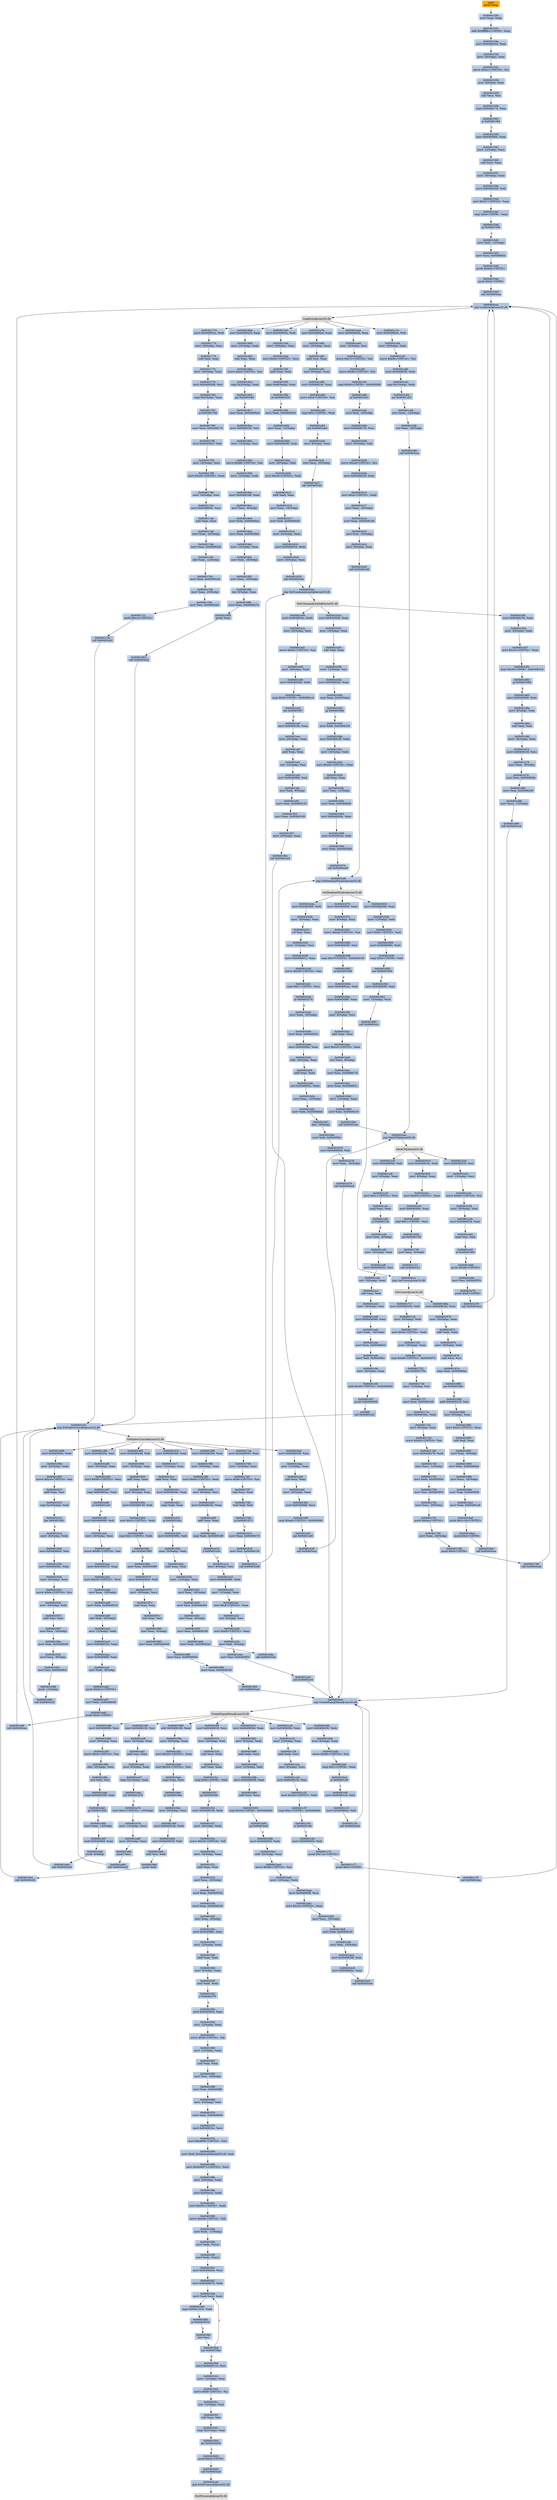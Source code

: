 digraph G {
node[shape=rectangle,style=filled,fillcolor=lightsteelblue,color=lightsteelblue]
bgcolor="transparent"
a0x00401544pushl_ebp[label="start\npushl %ebp",color="lightgrey",fillcolor="orange"];
a0x00401545movl_esp_ebp[label="0x00401545\nmovl %esp, %ebp"];
a0x00401547addl_0xffffffecUINT8_esp[label="0x00401547\naddl $0xffffffec<UINT8>, %esp"];
a0x0040154amovl_0x00406304_eax[label="0x0040154a\nmovl 0x00406304, %eax"];
a0x0040154fmovl__20ebp__eax[label="0x0040154f\nmovl -20(%ebp), %eax"];
a0x00401552movw_0xe1UINT16_si[label="0x00401552\nmovw $0xe1<UINT16>, %si"];
a0x00401556movl__8ebp__eax[label="0x00401556\nmovl -8(%ebp), %eax"];
a0x00401559subl_ecx_esi[label="0x00401559\nsubl %ecx, %esi"];
a0x0040155bcmpl_0x00406174_eax[label="0x0040155b\ncmpl 0x00406174, %eax"];
a0x00401561je_0x0040158d[label="0x00401561\nje 0x0040158d"];
a0x0040158dmovl_0x00405fb4_eax[label="0x0040158d\nmovl 0x00405fb4, %eax"];
a0x00401592movl__12ebp__ecx[label="0x00401592\nmovl -12(%ebp), %ecx"];
a0x00401595subl_ecx_eax[label="0x00401595\nsubl %ecx, %eax"];
a0x00401597movl__20ebp__eax[label="0x00401597\nmovl -20(%ebp), %eax"];
a0x0040159amovl_0x00406208_edi[label="0x0040159a\nmovl 0x00406208, %edi"];
a0x004015a0movl_0x47UINT32_eax[label="0x004015a0\nmovl $0x47<UINT32>, %eax"];
a0x004015a5cmpl_0x0UINT8_eax[label="0x004015a5\ncmpl $0x0<UINT8>, %eax"];
a0x004015a8jg_0x004015d0[label="0x004015a8\njg 0x004015d0"];
a0x004015d0movl_edi__12ebp_[label="0x004015d0\nmovl %edi, -12(%ebp)"];
a0x004015d3movl_ecx_0x0040602c[label="0x004015d3\nmovl %ecx, 0x0040602c"];
a0x004015d9pushl_0xbdUINT32[label="0x004015d9\npushl $0xbd<UINT32>"];
a0x004015depushl_0x0UINT8[label="0x004015de\npushl $0x0<UINT8>"];
a0x004015e0call_0x00403cea[label="0x004015e0\ncall 0x00403cea"];
a0x00403ceajmp_LoadIconA_user32_dll[label="0x00403cea\njmp LoadIconA@user32.dll"];
LoadIconA_user32_dll[label="LoadIconA@user32.dll",color="lightgrey",fillcolor="lightgrey"];
a0x004015e5movl_0x0040604c_edi[label="0x004015e5\nmovl 0x0040604c, %edi"];
a0x004015ebmovl__16ebp__eax[label="0x004015eb\nmovl -16(%ebp), %eax"];
a0x004015eemovl_0x4cUINT32_ecx[label="0x004015ee\nmovl $0x4c<UINT32>, %ecx"];
a0x004015f3addl_eax_edx[label="0x004015f3\naddl %eax, %edx"];
a0x004015f5cmpl_0xe8ebp__eax[label="0x004015f5\ncmpl 0xe8(%ebp), %eax"];
a0x004015fbjb_0x00401620[label="0x004015fb\njb 0x00401620"];
a0x004015fdmovl_eax_0x004062e0[label="0x004015fd\nmovl %eax, 0x004062e0"];
a0x00401602movl_eax__12ebp_[label="0x00401602\nmovl %eax, -12(%ebp)"];
a0x00401605movl_0x00406290_eax[label="0x00401605\nmovl 0x00406290, %eax"];
a0x0040160amovl__20ebp__edi[label="0x0040160a\nmovl -20(%ebp), %edi"];
a0x0040160dmovl_0xc8UINT32_edi[label="0x0040160d\nmovl $0xc8<UINT32>, %edi"];
a0x00401612addl_edx_eax[label="0x00401612\naddl %edx, %eax"];
a0x00401614movl_eax__16ebp_[label="0x00401614\nmovl %eax, -16(%ebp)"];
a0x00401617movl_edi_0x00406020[label="0x00401617\nmovl %edi, 0x00406020"];
a0x0040161dmovl__20ebp__eax[label="0x0040161d\nmovl -20(%ebp), %eax"];
a0x00401620movl_0x00406024_edx[label="0x00401620\nmovl 0x00406024, %edx"];
a0x00401626movl__20ebp__eax[label="0x00401626\nmovl -20(%ebp), %eax"];
a0x00401629call_0x00403cbe[label="0x00401629\ncall 0x00403cbe"];
a0x00403cbejmp_GetCommandLineA_kernel32_dll[label="0x00403cbe\njmp GetCommandLineA@kernel32.dll"];
GetCommandLineA_kernel32_dll[label="GetCommandLineA@kernel32.dll",color="lightgrey",fillcolor="lightgrey"];
a0x0040162emovl_0x00405f34_eax[label="0x0040162e\nmovl 0x00405f34, %eax"];
a0x00401633movl__16ebp__eax[label="0x00401633\nmovl -16(%ebp), %eax"];
a0x00401636subl_edi_eax[label="0x00401636\nsubl %edi, %eax"];
a0x00401638movl__12ebp__esi[label="0x00401638\nmovl -12(%ebp), %esi"];
a0x0040163bmovl_0x004062b4_eax[label="0x0040163b\nmovl 0x004062b4, %eax"];
a0x00401640cmpl_eax_0x20ebp_[label="0x00401640\ncmpl %eax, 0x20(%ebp)"];
a0x00401643jg_0x0040166e[label="0x00401643\njg 0x0040166e"];
a0x00401645movl_edx_0x00406104[label="0x00401645\nmovl %edx, 0x00406104"];
a0x0040164bmovl_0x004061f8_edx[label="0x0040164b\nmovl 0x004061f8, %edx"];
a0x00401651movl__16ebp__edx[label="0x00401651\nmovl -16(%ebp), %edx"];
a0x00401654movl_0xb9UINT32_eax[label="0x00401654\nmovl $0xb9<UINT32>, %eax"];
a0x00401659subl_eax_eax[label="0x00401659\nsubl %eax, %eax"];
a0x0040165bmovl_edi__12ebp_[label="0x0040165b\nmovl %edi, -12(%ebp)"];
a0x0040165emovl_eax_0x004062f4[label="0x0040165e\nmovl %eax, 0x004062f4"];
a0x00401663movl_0x0040628c_eax[label="0x00401663\nmovl 0x0040628c, %eax"];
a0x00401668movl_0x0040604c_edi[label="0x00401668\nmovl 0x0040604c, %edi"];
a0x0040166emovl_edx_0x00405fb8[label="0x0040166e\nmovl %edx, 0x00405fb8"];
a0x00401674call_0x00403cd8[label="0x00401674\ncall 0x00403cd8"];
a0x00403cd8jmp_GetDesktopWindow_user32_dll[label="0x00403cd8\njmp GetDesktopWindow@user32.dll"];
GetDesktopWindow_user32_dll[label="GetDesktopWindow@user32.dll",color="lightgrey",fillcolor="lightgrey"];
a0x00401679movl_0x00406090_eax[label="0x00401679\nmovl 0x00406090, %eax"];
a0x0040167emovl__8ebp__eax[label="0x0040167e\nmovl -8(%ebp), %eax"];
a0x00401681movw_0xadUINT16_ax[label="0x00401681\nmovw $0xad<UINT16>, %ax"];
a0x00401685movl_0x00406050_esi[label="0x00401685\nmovl 0x00406050, %esi"];
a0x0040168bcmpl_0x7fUINT8_0x00406150[label="0x0040168b\ncmpl $0x7f<UINT8>, 0x00406150"];
a0x00401692ja_0x004016b9[label="0x00401692\nja 0x004016b9"];
a0x00401694movl_0x004061ec_edi[label="0x00401694\nmovl 0x004061ec, %edi"];
a0x0040169amovl_0x00405f60_eax[label="0x0040169a\nmovl 0x00405f60, %eax"];
a0x0040169fmovl__8ebp__ecx[label="0x0040169f\nmovl -8(%ebp), %ecx"];
a0x004016a2addl_eax_eax[label="0x004016a2\naddl %eax, %eax"];
a0x004016a4movl_0xcdUINT32_eax[label="0x004016a4\nmovl $0xcd<UINT32>, %eax"];
a0x004016a9xorl_eax__8ebp_[label="0x004016a9\nxorl %eax, -8(%ebp)"];
a0x004016acmovl_eax_0x00406178[label="0x004016ac\nmovl %eax, 0x00406178"];
a0x004016b1movl_eax_0x0040601c[label="0x004016b1\nmovl %eax, 0x0040601c"];
a0x004016b6movl__12ebp__eax[label="0x004016b6\nmovl -12(%ebp), %eax"];
a0x004016b9movl_eax_0x00406210[label="0x004016b9\nmovl %eax, 0x00406210"];
a0x004016becall_0x00403cac[label="0x004016be\ncall 0x00403cac"];
a0x00403cacjmp_GetACP_kernel32_dll[label="0x00403cac\njmp GetACP@kernel32.dll"];
GetACP_kernel32_dll[label="GetACP@kernel32.dll",color="lightgrey",fillcolor="lightgrey"];
a0x004016c3movl_0x0040614c_edi[label="0x004016c3\nmovl 0x0040614c, %edi"];
a0x004016c9movl__8ebp__eax[label="0x004016c9\nmovl -8(%ebp), %eax"];
a0x004016ccmovl_0x84UINT32_eax[label="0x004016cc\nmovl $0x84<UINT32>, %eax"];
a0x004016d1movl_0x00405fdc_eax[label="0x004016d1\nmovl 0x00405fdc, %eax"];
a0x004016d6cmpl_0x1UINT8_ecx[label="0x004016d6\ncmpl $0x1<UINT8>, %ecx"];
a0x004016d9jno_0x0040170f[label="0x004016d9\njno 0x0040170f"];
a0x0040170fmovl_eax__8ebp_[label="0x0040170f\nmovl %eax, -8(%ebp)"];
a0x00401712call_0x00403ccc[label="0x00401712\ncall 0x00403ccc"];
a0x00403cccjmp_GetCursor_user32_dll[label="0x00403ccc\njmp GetCursor@user32.dll"];
GetCursor_user32_dll[label="GetCursor@user32.dll",color="lightgrey",fillcolor="lightgrey"];
a0x00401717movl_0x00406254_edi[label="0x00401717\nmovl 0x00406254, %edi"];
a0x0040171dmovl__20ebp__edi[label="0x0040171d\nmovl -20(%ebp), %edi"];
a0x00401720movl_0x8UINT32_edx[label="0x00401720\nmovl $0x8<UINT32>, %edx"];
a0x00401725movl__16ebp__eax[label="0x00401725\nmovl -16(%ebp), %eax"];
a0x00401728cmpl_0x80UINT32_0x00405f74[label="0x00401728\ncmpl $0x80<UINT32>, 0x00405f74"];
a0x00401732jae_0x0040175e[label="0x00401732\njae 0x0040175e"];
a0x00401734movl__12ebp__esi[label="0x00401734\nmovl -12(%ebp), %esi"];
a0x00401737movl_eax_0x004061b8[label="0x00401737\nmovl %eax, 0x004061b8"];
a0x0040173cmovl_0x00405fcc_edx[label="0x0040173c\nmovl 0x00405fcc, %edx"];
a0x00401742movl__8ebp__eax[label="0x00401742\nmovl -8(%ebp), %eax"];
a0x00401745movw_0x40UINT16_ax[label="0x00401745\nmovw $0x40<UINT16>, %ax"];
a0x00401749movl_0x00406278_edx[label="0x00401749\nmovl 0x00406278, %edx"];
a0x0040174fmovl_ecx__12ebp_[label="0x0040174f\nmovl %ecx, -12(%ebp)"];
a0x00401752movl_edx_0x00405f4c[label="0x00401752\nmovl %edx, 0x00405f4c"];
a0x00401758movl_esi_0x00405f34[label="0x00401758\nmovl %esi, 0x00405f34"];
a0x0040175emovl_ecx__20ebp_[label="0x0040175e\nmovl %ecx, -20(%ebp)"];
a0x00401761pushl_0xbaUINT32[label="0x00401761\npushl $0xba<UINT32>"];
a0x00401766movl_eax__20ebp_[label="0x00401766\nmovl %eax, -20(%ebp)"];
a0x00401769pushl_0x0UINT8[label="0x00401769\npushl $0x0<UINT8>"];
a0x0040176bcall_0x00403cea[label="0x0040176b\ncall 0x00403cea"];
a0x00401770movl_0x0040624c_edi[label="0x00401770\nmovl 0x0040624c, %edi"];
a0x00401776movl__20ebp__ecx[label="0x00401776\nmovl -20(%ebp), %ecx"];
a0x00401779subl_edi_eax[label="0x00401779\nsubl %edi, %eax"];
a0x0040177bmovl__16ebp__eax[label="0x0040177b\nmovl -16(%ebp), %eax"];
a0x0040177emovl_0x00406268_esi[label="0x0040177e\nmovl 0x00406268, %esi"];
a0x00401784cmpl_0xbebp__eax[label="0x00401784\ncmpl 0xb(%ebp), %eax"];
a0x00401787ja_0x004017b8[label="0x00401787\nja 0x004017b8"];
a0x00401789movl_ecx_0x00406170[label="0x00401789\nmovl %ecx, 0x00406170"];
a0x0040178fmovl_0x00405fc0_edi[label="0x0040178f\nmovl 0x00405fc0, %edi"];
a0x00401795movl__16ebp__ecx[label="0x00401795\nmovl -16(%ebp), %ecx"];
a0x00401798movl_0x20UINT32_eax[label="0x00401798\nmovl $0x20<UINT32>, %eax"];
a0x0040179dmovl__16ebp__esi[label="0x0040179d\nmovl -16(%ebp), %esi"];
a0x004017a0movl_0x0040606c_ecx[label="0x004017a0\nmovl 0x0040606c, %ecx"];
a0x004017a6subl_eax_ecx[label="0x004017a6\nsubl %eax, %ecx"];
a0x004017a8movl_eax__20ebp_[label="0x004017a8\nmovl %eax, -20(%ebp)"];
a0x004017abmovl_eax_0x00406248[label="0x004017ab\nmovl %eax, 0x00406248"];
a0x004017b0sbbl_eax__12ebp_[label="0x004017b0\nsbbl %eax, -12(%ebp)"];
a0x004017b3movl_eax_0x004061e0[label="0x004017b3\nmovl %eax, 0x004061e0"];
a0x004017b8movl_eax__20ebp_[label="0x004017b8\nmovl %eax, -20(%ebp)"];
a0x004017bbmovl_esi_0x004062e0[label="0x004017bb\nmovl %esi, 0x004062e0"];
a0x004017c1pushl_0xc2UINT32[label="0x004017c1\npushl $0xc2<UINT32>"];
a0x004017c6call_0x00403cd2[label="0x004017c6\ncall 0x00403cd2"];
a0x00403cd2jmp_IsWindowUnicode_user32_dll[label="0x00403cd2\njmp IsWindowUnicode@user32.dll"];
IsWindowUnicode_user32_dll[label="IsWindowUnicode@user32.dll",color="lightgrey",fillcolor="lightgrey"];
a0x004017cbmovl_0x00406050_eax[label="0x004017cb\nmovl 0x00406050, %eax"];
a0x004017d0movl__12ebp__eax[label="0x004017d0\nmovl -12(%ebp), %eax"];
a0x004017d3movw_0x8UINT16_ax[label="0x004017d3\nmovw $0x8<UINT16>, %ax"];
a0x004017d7subl_ecx_eax[label="0x004017d7\nsubl %ecx, %eax"];
a0x004017d9testl_edi_edi[label="0x004017d9\ntestl %edi, %edi"];
a0x004017dbja_0x00401813[label="0x004017db\nja 0x00401813"];
a0x00401813movl_eax_0x00406270[label="0x00401813\nmovl %eax, 0x00406270"];
a0x00401818movl_esi_0x00406138[label="0x00401818\nmovl %esi, 0x00406138"];
a0x0040181ecall_0x00403cd8[label="0x0040181e\ncall 0x00403cd8"];
a0x00401823movl_0x00406258_eax[label="0x00401823\nmovl 0x00406258, %eax"];
a0x00401828movl__12ebp__edi[label="0x00401828\nmovl -12(%ebp), %edi"];
a0x0040182bmovl_0xdUINT32_edi[label="0x0040182b\nmovl $0xd<UINT32>, %edi"];
a0x00401830movl_0x00406094_edx[label="0x00401830\nmovl 0x00406094, %edx"];
a0x00401836cmpl_0x0UINT8_edi[label="0x00401836\ncmpl $0x0<UINT8>, %edi"];
a0x00401839jne_0x0040185d[label="0x00401839\njne 0x0040185d"];
a0x0040185dmovl_0x004062f0_eax[label="0x0040185d\nmovl 0x004062f0, %eax"];
a0x00401862movl__12ebp__ecx[label="0x00401862\nmovl -12(%ebp), %ecx"];
a0x00401865call_0x00403ccc[label="0x00401865\ncall 0x00403ccc"];
a0x0040186amovl_0x0040624c_ecx[label="0x0040186a\nmovl 0x0040624c, %ecx"];
a0x00401870movl__20ebp__eax[label="0x00401870\nmovl -20(%ebp), %eax"];
a0x00401873addl_edx_edx[label="0x00401873\naddl %edx, %edx"];
a0x00401875movl__20ebp__edi[label="0x00401875\nmovl -20(%ebp), %edi"];
a0x00401878subl_ecx_esi[label="0x00401878\nsubl %ecx, %esi"];
a0x0040187acmpl_eax_0x004060ac[label="0x0040187a\ncmpl %eax, 0x004060ac"];
a0x00401880jae_0x0040189e[label="0x00401880\njae 0x0040189e"];
a0x00401882addl_0x00406218_esi[label="0x00401882\naddl 0x00406218, %esi"];
a0x00401888movl__8ebp__eax[label="0x00401888\nmovl -8(%ebp), %eax"];
a0x0040188bmovl_0x2UINT32_eax[label="0x0040188b\nmovl $0x2<UINT32>, %eax"];
a0x00401890subl_edi_eax[label="0x00401890\nsubl %edi, %eax"];
a0x00401892movl_eax__8ebp_[label="0x00401892\nmovl %eax, -8(%ebp)"];
a0x00401895movl_edx_0x004060a4[label="0x00401895\nmovl %edx, 0x004060a4"];
a0x0040189bmovl_ecx__16ebp_[label="0x0040189b\nmovl %ecx, -16(%ebp)"];
a0x0040189emovl_eax_0x00405f34[label="0x0040189e\nmovl %eax, 0x00405f34"];
a0x004018a3movl_eax_0x004061a8[label="0x004018a3\nmovl %eax, 0x004061a8"];
a0x004018a8pushl_0x1c18UINT32[label="0x004018a8\npushl $0x1c18<UINT32>"];
a0x004018adpushl_0x0UINT8[label="0x004018ad\npushl $0x0<UINT8>"];
a0x004018afcall_0x00403cea[label="0x004018af\ncall 0x00403cea"];
a0x004018b4movl_0x00406220_eax[label="0x004018b4\nmovl 0x00406220, %eax"];
a0x004018b9movl__20ebp__edx[label="0x004018b9\nmovl -20(%ebp), %edx"];
a0x004018bcsubl_eax_eax[label="0x004018bc\nsubl %eax, %eax"];
a0x004018bemovw_0x4UINT16_ax[label="0x004018be\nmovw $0x4<UINT16>, %ax"];
a0x004018c2cmpl_0x2ebp__eax[label="0x004018c2\ncmpl 0x2(%ebp), %eax"];
a0x004018c5jae_0x004018f2[label="0x004018c5\njae 0x004018f2"];
a0x004018c7movl_eax_0x004060a4[label="0x004018c7\nmovl %eax, 0x004060a4"];
a0x004018ccmovl_0x004061f4_esi[label="0x004018cc\nmovl 0x004061f4, %esi"];
a0x004018d2movl__12ebp__esi[label="0x004018d2\nmovl -12(%ebp), %esi"];
a0x004018d5movw_0x86UINT16_ax[label="0x004018d5\nmovw $0x86<UINT16>, %ax"];
a0x004018d9movl__12ebp__edx[label="0x004018d9\nmovl -12(%ebp), %edx"];
a0x004018dcmovl_0x00406168_eax[label="0x004018dc\nmovl 0x00406168, %eax"];
a0x004018e1movl_ecx__8ebp_[label="0x004018e1\nmovl %ecx, -8(%ebp)"];
a0x004018e4movl_edx_0x004060ac[label="0x004018e4\nmovl %edx, 0x004060ac"];
a0x004018eamovl_eax_0x00405fa0[label="0x004018ea\nmovl %eax, 0x00405fa0"];
a0x004018efmovl__12ebp__eax[label="0x004018ef\nmovl -12(%ebp), %eax"];
a0x004018f2movl_edi__16ebp_[label="0x004018f2\nmovl %edi, -16(%ebp)"];
a0x004018f5movl_ecx__20ebp_[label="0x004018f5\nmovl %ecx, -20(%ebp)"];
a0x004018f8leal__8ebp__eax[label="0x004018f8\nleal -8(%ebp), %eax"];
a0x004018fbmovl_eax_0x00406274[label="0x004018fb\nmovl %eax, 0x00406274"];
a0x00401900pushl_eax[label="0x00401900\npushl %eax"];
a0x00401901call_0x00403cd2[label="0x00401901\ncall 0x00403cd2"];
a0x00401906movl_0x00405f34_edx[label="0x00401906\nmovl 0x00405f34, %edx"];
a0x0040190cmovl__20ebp__edx[label="0x0040190c\nmovl -20(%ebp), %edx"];
a0x0040190fmovw_0xcdUINT16_ax[label="0x0040190f\nmovw $0xcd<UINT16>, %ax"];
a0x00401913addl_eax_esi[label="0x00401913\naddl %eax, %esi"];
a0x00401915cmpl_0xc0ebp__edi[label="0x00401915\ncmpl 0xc0(%ebp), %edi"];
a0x0040191bjbe_0x00401942[label="0x0040191b\njbe 0x00401942"];
a0x0040191dmovl__20ebp__edx[label="0x0040191d\nmovl -20(%ebp), %edx"];
a0x00401920movl_0x004060d0_esi[label="0x00401920\nmovl 0x004060d0, %esi"];
a0x00401926movl_0x0040604c_eax[label="0x00401926\nmovl 0x0040604c, %eax"];
a0x0040192bmovl__20ebp__ecx[label="0x0040192b\nmovl -20(%ebp), %ecx"];
a0x0040192emovw_0xfeUINT16_cx[label="0x0040192e\nmovw $0xfe<UINT16>, %cx"];
a0x00401932movl__20ebp__edi[label="0x00401932\nmovl -20(%ebp), %edi"];
a0x00401935addl_esi_eax[label="0x00401935\naddl %esi, %eax"];
a0x00401937movl_ecx__16ebp_[label="0x00401937\nmovl %ecx, -16(%ebp)"];
a0x0040193amovl_eax_0x004062e0[label="0x0040193a\nmovl %eax, 0x004062e0"];
a0x0040193fmovl_ecx__8ebp_[label="0x0040193f\nmovl %ecx, -8(%ebp)"];
a0x00401942movl_esi_0x00405fc4[label="0x00401942\nmovl %esi, 0x00405fc4"];
a0x00401948pushl__12ebp_[label="0x00401948\npushl -12(%ebp)"];
a0x0040194bcall_0x00403cd2[label="0x0040194b\ncall 0x00403cd2"];
a0x00401950movl_0x00406248_edi[label="0x00401950\nmovl 0x00406248, %edi"];
a0x00401956movl__16ebp__eax[label="0x00401956\nmovl -16(%ebp), %eax"];
a0x00401959addl_eax_eax[label="0x00401959\naddl %eax, %eax"];
a0x0040195bmovl__8ebp__eax[label="0x0040195b\nmovl -8(%ebp), %eax"];
a0x0040195emovl_0x00406130_edi[label="0x0040195e\nmovl 0x00406130, %edi"];
a0x00401964movl_0x2UINT32_edx[label="0x00401964\nmovl $0x2<UINT32>, %edx"];
a0x00401969cmpl_0x1UINT8_edx[label="0x00401969\ncmpl $0x1<UINT8>, %edx"];
a0x0040196cjbe_0x00401993[label="0x0040196c\njbe 0x00401993"];
a0x0040196emovl_eax_0x00405f80[label="0x0040196e\nmovl %eax, 0x00405f80"];
a0x00401973movl_0x00405fc0_edi[label="0x00401973\nmovl 0x00405fc0, %edi"];
a0x00401979movl__16ebp__ecx[label="0x00401979\nmovl -16(%ebp), %ecx"];
a0x0040197csubl_eax_eax[label="0x0040197c\nsubl %eax, %eax"];
a0x0040197esubl_eax_esi[label="0x0040197e\nsubl %eax, %esi"];
a0x00401980movl_eax__8ebp_[label="0x00401980\nmovl %eax, -8(%ebp)"];
a0x00401983movl_eax_0x004060d8[label="0x00401983\nmovl %eax, 0x004060d8"];
a0x00401988movl_ecx_0x00406050[label="0x00401988\nmovl %ecx, 0x00406050"];
a0x0040198emovl_eax_0x00406328[label="0x0040198e\nmovl %eax, 0x00406328"];
a0x00401993call_0x00403ce4[label="0x00401993\ncall 0x00403ce4"];
a0x00403ce4jmp_CreatePopupMenu_user32_dll[label="0x00403ce4\njmp CreatePopupMenu@user32.dll"];
CreatePopupMenu_user32_dll[label="CreatePopupMenu@user32.dll",color="lightgrey",fillcolor="lightgrey"];
a0x00401998addl_0x00406198_eax[label="0x00401998\naddl 0x00406198, %eax"];
a0x0040199emovl__20ebp__eax[label="0x0040199e\nmovl -20(%ebp), %eax"];
a0x004019a1movl_0x20UINT32_eax[label="0x004019a1\nmovl $0x20<UINT32>, %eax"];
a0x004019a6movl_0x44UINT32_esi[label="0x004019a6\nmovl $0x44<UINT32>, %esi"];
a0x004019abcmpl_eax_ecx[label="0x004019ab\ncmpl %eax, %ecx"];
a0x004019adja_0x004019dc[label="0x004019ad\nja 0x004019dc"];
a0x004019dcmovl__20ebp__ecx[label="0x004019dc\nmovl -20(%ebp), %ecx"];
a0x004019dfmovl_0x004061dc_edx[label="0x004019df\nmovl 0x004061dc, %edx"];
a0x004019e5movl_0x00406320_edi[label="0x004019e5\nmovl 0x00406320, %edi"];
a0x004019ebandl_esi_edi[label="0x004019eb\nandl %esi, %edi"];
a0x004019edpushl_edi[label="0x004019ed\npushl %edi"];
a0x004019eecall_0x00403cd2[label="0x004019ee\ncall 0x00403cd2"];
a0x004019f3movl_0x00406258_eax[label="0x004019f3\nmovl 0x00406258, %eax"];
a0x004019f8movl__20ebp__eax[label="0x004019f8\nmovl -20(%ebp), %eax"];
a0x004019fbmovl_0x9cUINT32_eax[label="0x004019fb\nmovl $0x9c<UINT32>, %eax"];
a0x00401a00movl__8ebp__ecx[label="0x00401a00\nmovl -8(%ebp), %ecx"];
a0x00401a03movl_0x0040610c_eax[label="0x00401a03\nmovl 0x0040610c, %eax"];
a0x00401a08addl_eax_eax[label="0x00401a08\naddl %eax, %eax"];
a0x00401a0acmpl_eax_0x004062d8[label="0x00401a0a\ncmpl %eax, 0x004062d8"];
a0x00401a10jl_0x00401a34[label="0x00401a10\njl 0x00401a34"];
a0x00401a12movl__8ebp__esi[label="0x00401a12\nmovl -8(%ebp), %esi"];
a0x00401a15movl_0x00406098_edx[label="0x00401a15\nmovl 0x00406098, %edx"];
a0x00401a1bmovl__12ebp__eax[label="0x00401a1b\nmovl -12(%ebp), %eax"];
a0x00401a1emovl_0x8UINT32_eax[label="0x00401a1e\nmovl $0x8<UINT32>, %eax"];
a0x00401a23xorl__8ebp__esi[label="0x00401a23\nxorl -8(%ebp), %esi"];
a0x00401a26movl_0xf0UINT32_eax[label="0x00401a26\nmovl $0xf0<UINT32>, %eax"];
a0x00401a2bmovl_edi__8ebp_[label="0x00401a2b\nmovl %edi, -8(%ebp)"];
a0x00401a2emovl_esi_0x00405f34[label="0x00401a2e\nmovl %esi, 0x00405f34"];
a0x00401a34call_0x00403ce4[label="0x00401a34\ncall 0x00403ce4"];
a0x00401a39movl_0x00406120_esi[label="0x00401a39\nmovl 0x00406120, %esi"];
a0x00401a3fmovl__16ebp__eax[label="0x00401a3f\nmovl -16(%ebp), %eax"];
a0x00401a42addl_esi_eax[label="0x00401a42\naddl %esi, %eax"];
a0x00401a44movl__8ebp__edx[label="0x00401a44\nmovl -8(%ebp), %edx"];
a0x00401a47cmpl_0x1ebp__edx[label="0x00401a47\ncmpl 0x1(%ebp), %edx"];
a0x00401a4ajnl_0x00401a76[label="0x00401a4a\njnl 0x00401a76"];
a0x00401a76movl_0x2UINT32__16ebp_[label="0x00401a76\nmovl $0x2<UINT32>, -16(%ebp)"];
a0x00401a7dmovl__12ebp__ecx[label="0x00401a7d\nmovl -12(%ebp), %ecx"];
a0x00401a80movl__20ebp__ecx[label="0x00401a80\nmovl -20(%ebp), %ecx"];
a0x00401a83pushl_ecx[label="0x00401a83\npushl %ecx"];
a0x00401a84call_0x00403cd2[label="0x00401a84\ncall 0x00403cd2"];
a0x00401a89movl_0x00406224_esi[label="0x00401a89\nmovl 0x00406224, %esi"];
a0x00401a8fmovl__20ebp__eax[label="0x00401a8f\nmovl -20(%ebp), %eax"];
a0x00401a92movl_0x80UINT32_eax[label="0x00401a92\nmovl $0x80<UINT32>, %eax"];
a0x00401a97cmpl_0x004062ec_edx[label="0x00401a97\ncmpl 0x004062ec, %edx"];
a0x00401a9dje_0x00401ac5[label="0x00401a9d\nje 0x00401ac5"];
a0x00401a9fmovl_0x004060d8_edi[label="0x00401a9f\nmovl 0x004060d8, %edi"];
a0x00401aa5movl__16ebp__eax[label="0x00401aa5\nmovl -16(%ebp), %eax"];
a0x00401aa8movw_0x80UINT16_ax[label="0x00401aa8\nmovw $0x80<UINT16>, %ax"];
a0x00401aacmovl_0x00406310_eax[label="0x00401aac\nmovl 0x00406310, %eax"];
a0x00401ab1movl_0x20UINT32_ecx[label="0x00401ab1\nmovl $0x20<UINT32>, %ecx"];
a0x00401ab6movl_eax__20ebp_[label="0x00401ab6\nmovl %eax, -20(%ebp)"];
a0x00401ab9movl_edx_0x00406010[label="0x00401ab9\nmovl %edx, 0x00406010"];
a0x00401abfadcl_edi__20ebp_[label="0x00401abf\nadcl %edi, -20(%ebp)"];
a0x00401ac2movl__12ebp__edx[label="0x00401ac2\nmovl -12(%ebp), %edx"];
a0x00401ac5movl_0x00406230_eax[label="0x00401ac5\nmovl 0x00406230, %eax"];
a0x00401acamovl_0x00405fb0_eax[label="0x00401aca\nmovl 0x00405fb0, %eax"];
a0x00401acfmovl_edx__8ebp_[label="0x00401acf\nmovl %edx, -8(%ebp)"];
a0x00401ad2pushl_0x913UINT32[label="0x00401ad2\npushl $0x913<UINT32>"];
a0x00401ad7movl_edx_0x00406020[label="0x00401ad7\nmovl %edx, 0x00406020"];
a0x00401addpushl_0x0UINT8[label="0x00401add\npushl $0x0<UINT8>"];
a0x00401adfcall_0x00403cea[label="0x00401adf\ncall 0x00403cea"];
a0x00401ae4movl_0x004060e8_eax[label="0x00401ae4\nmovl 0x004060e8, %eax"];
a0x00401ae9movl__16ebp__esi[label="0x00401ae9\nmovl -16(%ebp), %esi"];
a0x00401aecmovw_0x72UINT16_ax[label="0x00401aec\nmovw $0x72<UINT16>, %ax"];
a0x00401af0movw_0x8bUINT16_cx[label="0x00401af0\nmovw $0x8b<UINT16>, %cx"];
a0x00401af4cmpl_0x40UINT8_0x00405fd8[label="0x00401af4\ncmpl $0x40<UINT8>, 0x00405fd8"];
a0x00401afbja_0x00401b25[label="0x00401afb\nja 0x00401b25"];
a0x00401afdmovl_edi__16ebp_[label="0x00401afd\nmovl %edi, -16(%ebp)"];
a0x00401b00movl_0x00406178_ecx[label="0x00401b00\nmovl 0x00406178, %ecx"];
a0x00401b06movl__20ebp__edi[label="0x00401b06\nmovl -20(%ebp), %edi"];
a0x00401b09movw_0xedUINT16_cx[label="0x00401b09\nmovw $0xed<UINT16>, %cx"];
a0x00401b0dmovl_0x00406228_eax[label="0x00401b0d\nmovl 0x00406228, %eax"];
a0x00401b12movl_0x4UINT32_edx[label="0x00401b12\nmovl $0x4<UINT32>, %edx"];
a0x00401b17movl_eax__20ebp_[label="0x00401b17\nmovl %eax, -20(%ebp)"];
a0x00401b1amovl_eax_0x004061d0[label="0x00401b1a\nmovl %eax, 0x004061d0"];
a0x00401b1fmovl_esi__20ebp_[label="0x00401b1f\nmovl %esi, -20(%ebp)"];
a0x00401b22movl__8ebp__eax[label="0x00401b22\nmovl -8(%ebp), %eax"];
a0x00401b25call_0x00403cd8[label="0x00401b25\ncall 0x00403cd8"];
a0x00401b2amovl_0x00405fb0_edi[label="0x00401b2a\nmovl 0x00405fb0, %edi"];
a0x00401b30movl__16ebp__eax[label="0x00401b30\nmovl -16(%ebp), %eax"];
a0x00401b33orl_esi_eax[label="0x00401b33\norl %esi, %eax"];
a0x00401b35movl__12ebp__ecx[label="0x00401b35\nmovl -12(%ebp), %ecx"];
a0x00401b38movl_0x0040601c_eax[label="0x00401b38\nmovl 0x0040601c, %eax"];
a0x00401b3dmovw_0x58UINT16_ax[label="0x00401b3d\nmovw $0x58<UINT16>, %ax"];
a0x00401b41cmpl_0x1UINT8_ecx[label="0x00401b41\ncmpl $0x1<UINT8>, %ecx"];
a0x00401b44je_0x00401b70[label="0x00401b44\nje 0x00401b70"];
a0x00401b46movl_eax__20ebp_[label="0x00401b46\nmovl %eax, -20(%ebp)"];
a0x00401b49movl_eax_0x00405f34[label="0x00401b49\nmovl %eax, 0x00405f34"];
a0x00401b4emovl_0x00405fdc_eax[label="0x00401b4e\nmovl 0x00405fdc, %eax"];
a0x00401b53sbbl__16ebp__eax[label="0x00401b53\nsbbl -16(%ebp), %eax"];
a0x00401b56addl_eax_edx[label="0x00401b56\naddl %eax, %edx"];
a0x00401b58xorl_0x0040602c_edx[label="0x00401b58\nxorl 0x0040602c, %edx"];
a0x00401b5emovl_eax__12ebp_[label="0x00401b5e\nmovl %eax, -12(%ebp)"];
a0x00401b61movl_edx_0x004060a8[label="0x00401b61\nmovl %edx, 0x004060a8"];
a0x00401b67decl__16ebp_[label="0x00401b67\ndecl -16(%ebp)"];
a0x00401b6amovl_edi_0x00405f4c[label="0x00401b6a\nmovl %edi, 0x00405f4c"];
a0x00401b70movl_0x00406084_edi[label="0x00401b70\nmovl 0x00406084, %edi"];
a0x00401b76movl_eax__16ebp_[label="0x00401b76\nmovl %eax, -16(%ebp)"];
a0x00401b79call_0x00403ce4[label="0x00401b79\ncall 0x00403ce4"];
a0x00401b7emovl_0x00406064_eax[label="0x00401b7e\nmovl 0x00406064, %eax"];
a0x00401b83movl__8ebp__edx[label="0x00401b83\nmovl -8(%ebp), %edx"];
a0x00401b86addl_edx_ecx[label="0x00401b86\naddl %edx, %ecx"];
a0x00401b88movl__12ebp__edi[label="0x00401b88\nmovl -12(%ebp), %edi"];
a0x00401b8bmovl_0x00406008_eax[label="0x00401b8b\nmovl 0x00406008, %eax"];
a0x00401b90addl_ecx_ecx[label="0x00401b90\naddl %ecx, %ecx"];
a0x00401b92cmpl_0x5dUINT8_0x004060e0[label="0x00401b92\ncmpl $0x5d<UINT8>, 0x004060e0"];
a0x00401b99jg_0x00401bc8[label="0x00401b99\njg 0x00401bc8"];
a0x00401b9bmovl_0x00405f34_edx[label="0x00401b9b\nmovl 0x00405f34, %edx"];
a0x00401ba1addl__20ebp__eax[label="0x00401ba1\naddl -20(%ebp), %eax"];
a0x00401ba4movw_0x80UINT16_ax[label="0x00401ba4\nmovw $0x80<UINT16>, %ax"];
a0x00401ba8movl__12ebp__edx[label="0x00401ba8\nmovl -12(%ebp), %edx"];
a0x00401babmovl_0x004060f8_ecx[label="0x00401bab\nmovl 0x004060f8, %ecx"];
a0x00401bb1movl_0x10UINT32_eax[label="0x00401bb1\nmovl $0x10<UINT32>, %eax"];
a0x00401bb6movl_ecx__16ebp_[label="0x00401bb6\nmovl %ecx, -16(%ebp)"];
a0x00401bb9movl_edi_0x00406140[label="0x00401bb9\nmovl %edi, 0x00406140"];
a0x00401bbfmovl_edi__16ebp_[label="0x00401bbf\nmovl %edi, -16(%ebp)"];
a0x00401bc2movl_0x00406268_edi[label="0x00401bc2\nmovl 0x00406268, %edi"];
a0x00401bc8movl_0x004060ac_eax[label="0x00401bc8\nmovl 0x004060ac, %eax"];
a0x00401bcdcall_0x00403ce4[label="0x00401bcd\ncall 0x00403ce4"];
a0x00401bd2movl_0x00406230_edx[label="0x00401bd2\nmovl 0x00406230, %edx"];
a0x00401bd8movl__8ebp__eax[label="0x00401bd8\nmovl -8(%ebp), %eax"];
a0x00401bdbmovw_0x8bUINT16_cx[label="0x00401bdb\nmovw $0x8b<UINT16>, %cx"];
a0x00401bdfcmpl_0x1UINT8_eax[label="0x00401bdf\ncmpl $0x1<UINT8>, %eax"];
a0x00401be2js_0x00401c0f[label="0x00401be2\njs 0x00401c0f"];
a0x00401c0fmovl_0x004061c4_edi[label="0x00401c0f\nmovl 0x004061c4, %edi"];
a0x00401c15movl_0x00406044_edi[label="0x00401c15\nmovl 0x00406044, %edi"];
a0x00401c1bcall_0x00403ce4[label="0x00401c1b\ncall 0x00403ce4"];
a0x00401c20movl_0x00406004_eax[label="0x00401c20\nmovl 0x00406004, %eax"];
a0x00401c25movl__12ebp__eax[label="0x00401c25\nmovl -12(%ebp), %eax"];
a0x00401c28addl_edx_esi[label="0x00401c28\naddl %edx, %esi"];
a0x00401c2amovl__8ebp__ecx[label="0x00401c2a\nmovl -8(%ebp), %ecx"];
a0x00401c2dmovl_0x004061f4_eax[label="0x00401c2d\nmovl 0x004061f4, %eax"];
a0x00401c32movl_0x40UINT32_edi[label="0x00401c32\nmovl $0x40<UINT32>, %edi"];
a0x00401c37cmpl_0x2UINT8_0x004060b4[label="0x00401c37\ncmpl $0x2<UINT8>, 0x004060b4"];
a0x00401c3ejs_0x00401c6c[label="0x00401c3e\njs 0x00401c6c"];
a0x00401c6cmovl_0x00406054_edi[label="0x00401c6c\nmovl 0x00406054, %edi"];
a0x00401c72pushl_0x7caUINT32[label="0x00401c72\npushl $0x7ca<UINT32>"];
a0x00401c77pushl_0x0UINT8[label="0x00401c77\npushl $0x0<UINT8>"];
a0x00401c79call_0x00403cea[label="0x00401c79\ncall 0x00403cea"];
a0x00401c7emovl_0x004060dc_edi[label="0x00401c7e\nmovl 0x004060dc, %edi"];
a0x00401c84movl__16ebp__edx[label="0x00401c84\nmovl -16(%ebp), %edx"];
a0x00401c87movw_0x9eUINT16_cx[label="0x00401c87\nmovw $0x9e<UINT16>, %cx"];
a0x00401c8bmovl_0x004062f0_edx[label="0x00401c8b\nmovl 0x004062f0, %edx"];
a0x00401c91cmpl_0x1ebp__edx[label="0x00401c91\ncmpl 0x1(%ebp), %edx"];
a0x00401c94jne_0x00401cb5[label="0x00401c94\njne 0x00401cb5"];
a0x00401cb5movl_eax__12ebp_[label="0x00401cb5\nmovl %eax, -12(%ebp)"];
a0x00401cb8xorl_eax__20ebp_[label="0x00401cb8\nxorl %eax, -20(%ebp)"];
a0x00401cbbcall_0x00403cac[label="0x00401cbb\ncall 0x00403cac"];
a0x00401cc0movl_0x004060a0_edi[label="0x00401cc0\nmovl 0x004060a0, %edi"];
a0x00401cc6movl__8ebp__eax[label="0x00401cc6\nmovl -8(%ebp), %eax"];
a0x00401cc9movl_0x1UINT32_esi[label="0x00401cc9\nmovl $0x1<UINT32>, %esi"];
a0x00401ccecmpl_eax_eax[label="0x00401cce\ncmpl %eax, %eax"];
a0x00401cd0jo_0x00401cfa[label="0x00401cd0\njo 0x00401cfa"];
a0x00401cd2movl_edi__8ebp_[label="0x00401cd2\nmovl %edi, -8(%ebp)"];
a0x00401cd5movl__16ebp__eax[label="0x00401cd5\nmovl -16(%ebp), %eax"];
a0x00401cd8movl_0x0040602c_esi[label="0x00401cd8\nmovl 0x0040602c, %esi"];
a0x00401cdexorl__16ebp__eax[label="0x00401cde\nxorl -16(%ebp), %eax"];
a0x00401ce1subl_eax_edi[label="0x00401ce1\nsubl %eax, %edi"];
a0x00401ce3movl__16ebp__esi[label="0x00401ce3\nmovl -16(%ebp), %esi"];
a0x00401ce6movl_0x00406090_eax[label="0x00401ce6\nmovl 0x00406090, %eax"];
a0x00401cebmovl_edx__16ebp_[label="0x00401ceb\nmovl %edx, -16(%ebp)"];
a0x00401ceemovl_ecx_0x00406044[label="0x00401cee\nmovl %ecx, 0x00406044"];
a0x00401cf4movl_edi_0x00405fec[label="0x00401cf4\nmovl %edi, 0x00405fec"];
a0x00401cfamovl__20ebp__eax[label="0x00401cfa\nmovl -20(%ebp), %eax"];
a0x00401cfdaddl_0x95UINT32_0x00406000[label="0x00401cfd\naddl $0x95<UINT32>, 0x00406000"];
a0x00401d07pushl_0x00406208[label="0x00401d07\npushl 0x00406208"];
a0x00401d0dcall_0x00403cd2[label="_xsOMl8\ncall 0x00403cd2"];
a0x00401d12movl_0x004062b8_eax[label="0x00401d12\nmovl 0x004062b8, %eax"];
a0x00401d17movl__12ebp__eax[label="0x00401d17\nmovl -12(%ebp), %eax"];
a0x00401d1aaddl_ecx_eax[label="0x00401d1a\naddl %ecx, %eax"];
a0x00401d1cmovl_0x0040626c_eax[label="0x00401d1c\nmovl 0x0040626c, %eax"];
a0x00401d21cmpl_edx_eax[label="0x00401d21\ncmpl %edx, %eax"];
a0x00401d23ja_0x00401d44[label="0x00401d23\nja 0x00401d44"];
a0x00401d25movl_0x00405f9c_edi[label="0x00401d25\nmovl 0x00405f9c, %edi"];
a0x00401d2bmovl__20ebp__eax[label="0x00401d2b\nmovl -20(%ebp), %eax"];
a0x00401d2esubl_eax_eax[label="0x00401d2e\nsubl %eax, %eax"];
a0x00401d30movl__12ebp__eax[label="0x00401d30\nmovl -12(%ebp), %eax"];
a0x00401d33movl_eax__16ebp_[label="0x00401d33\nmovl %eax, -16(%ebp)"];
a0x00401d36movl_ecx_0x00406294[label="0x00401d36\nmovl %ecx, 0x00406294"];
a0x00401d3cmovl_eax__8ebp_[label="0x00401d3c\nmovl %eax, -8(%ebp)"];
a0x00401d3fmovl_eax_0x00406238[label="0x00401d3f\nmovl %eax, 0x00406238"];
a0x00401d44movl_edx_0x004062a0[label="0x00401d44\nmovl %edx, 0x004062a0"];
a0x00401d4acall_0x00403cbe[label="0x00401d4a\ncall 0x00403cbe"];
a0x00401d4fmovl_0x00406154_eax[label="0x00401d4f\nmovl 0x00406154, %eax"];
a0x00401d54movl__16ebp__eax[label="0x00401d54\nmovl -16(%ebp), %eax"];
a0x00401d57movl_0x10UINT32_eax[label="0x00401d57\nmovl $0x10<UINT32>, %eax"];
a0x00401d5ccmpl_0x5fUINT8_0x00406318[label="0x00401d5c\ncmpl $0x5f<UINT8>, 0x00406318"];
a0x00401d63jg_0x00401d89[label="0x00401d63\njg 0x00401d89"];
a0x00401d65movl_0x00405fe8_eax[label="0x00401d65\nmovl 0x00405fe8, %eax"];
a0x00401d6amovl__8ebp__eax[label="0x00401d6a\nmovl -8(%ebp), %eax"];
a0x00401d6dsubl_eax_edi[label="0x00401d6d\nsubl %eax, %edi"];
a0x00401d6fmovl__16ebp__eax[label="0x00401d6f\nmovl -16(%ebp), %eax"];
a0x00401d72movl_0x00406158_ecx[label="0x00401d72\nmovl 0x00406158, %ecx"];
a0x00401d78movl_eax__8ebp_[label="0x00401d78\nmovl %eax, -8(%ebp)"];
a0x00401d7bmovl_esi_0x0040606c[label="0x00401d7b\nmovl %esi, 0x0040606c"];
a0x00401d81movl_eax_0x00406240[label="0x00401d81\nmovl %eax, 0x00406240"];
a0x00401d86movl_ecx__12ebp_[label="0x00401d86\nmovl %ecx, -12(%ebp)"];
a0x00401d89call_0x00403ce4[label="0x00401d89\ncall 0x00403ce4"];
a0x00401d8emovl_0x00406088_ecx[label="0x00401d8e\nmovl 0x00406088, %ecx"];
a0x00401d94movl__20ebp__eax[label="0x00401d94\nmovl -20(%ebp), %eax"];
a0x00401d97movw_0x8UINT16_ax[label="0x00401d97\nmovw $0x8<UINT16>, %ax"];
a0x00401d9bsbbl__20ebp__ecx[label="0x00401d9b\nsbbl -20(%ebp), %ecx"];
a0x00401d9exorl_edi_esi[label="0x00401d9e\nxorl %edi, %esi"];
a0x00401da0cmpl_0x00406258_eax[label="0x00401da0\ncmpl 0x00406258, %eax"];
a0x00401da6jg_0x00401dd4[label="0x00401da6\njg 0x00401dd4"];
a0x00401dd4movl_edx__12ebp_[label="0x00401dd4\nmovl %edx, -12(%ebp)"];
a0x00401dd7andl_0x00405fe8_eax[label="0x00401dd7\nandl 0x00405fe8, %eax"];
a0x00401dddpushl__8ebp_[label="0x00401ddd\npushl -8(%ebp)"];
a0x00401de0call_0x00403cd2[label="0x00401de0\ncall 0x00403cd2"];
a0x00401de5movl_0x00406208_eax[label="0x00401de5\nmovl 0x00406208, %eax"];
a0x00401deamovl__12ebp__eax[label="0x00401dea\nmovl -12(%ebp), %eax"];
a0x00401dedsubl_ecx_eax[label="0x00401ded\nsubl %ecx, %eax"];
a0x00401defmovl__16ebp__eax[label="0x00401def\nmovl -16(%ebp), %eax"];
a0x00401df2movl_0x00405fd8_ecx[label="0x00401df2\nmovl 0x00405fd8, %ecx"];
a0x00401df8cmpl_0xa8UINT32_0x00405f8c[label="0x00401df8\ncmpl $0xa8<UINT32>, 0x00405f8c"];
a0x00401e02jne_0x00401e26[label="0x00401e02\njne 0x00401e26"];
a0x00401e26call_0x00403cac[label="0x00401e26\ncall 0x00403cac"];
a0x00401e2bmovl_0x00406234_esi[label="0x00401e2b\nmovl 0x00406234, %esi"];
a0x00401e31movl__12ebp__ecx[label="0x00401e31\nmovl -12(%ebp), %ecx"];
a0x00401e34movw_0x83UINT16_si[label="0x00401e34\nmovw $0x83<UINT16>, %si"];
a0x00401e38movl__20ebp__edi[label="0x00401e38\nmovl -20(%ebp), %edi"];
a0x00401e3bmovl_0x00406234_eax[label="0x00401e3b\nmovl 0x00406234, %eax"];
a0x00401e40cmpl_esi_edi[label="0x00401e40\ncmpl %esi, %edi"];
a0x00401e42jb_0x00401e69[label="0x00401e42\njb 0x00401e69"];
a0x00401e69pushl_0x88UINT32[label="0x00401e69\npushl $0x88<UINT32>"];
a0x00401e6emovl_esi_0x00405f54[label="0x00401e6e\nmovl %esi, 0x00405f54"];
a0x00401e74pushl_0x0UINT8[label="0x00401e74\npushl $0x0<UINT8>"];
a0x00401e76call_0x00403cea[label="0x00401e76\ncall 0x00403cea"];
a0x00401e7bmovl_0x004060a0_eax[label="0x00401e7b\nmovl 0x004060a0, %eax"];
a0x00401e80movl__16ebp__eax[label="0x00401e80\nmovl -16(%ebp), %eax"];
a0x00401e83addl_esi_eax[label="0x00401e83\naddl %esi, %eax"];
a0x00401e85movl__8ebp__eax[label="0x00401e85\nmovl -8(%ebp), %eax"];
a0x00401e88movl_0x0040614c_eax[label="0x00401e88\nmovl 0x0040614c, %eax"];
a0x00401e8dmovw_0x4UINT16_ax[label="0x00401e8d\nmovw $0x4<UINT16>, %ax"];
a0x00401e91cmpl_0x1UINT8_eax[label="0x00401e91\ncmpl $0x1<UINT8>, %eax"];
a0x00401e94jne_0x00401ebd[label="0x00401e94\njne 0x00401ebd"];
a0x00401ebdmovl__8ebp__eax[label="0x00401ebd\nmovl -8(%ebp), %eax"];
a0x00401ec0movl_ecx__20ebp_[label="0x00401ec0\nmovl %ecx, -20(%ebp)"];
a0x00401ec3call_0x00403cbe[label="0x00401ec3\ncall 0x00403cbe"];
a0x00401ec8movl_0x004061bc_edx[label="0x00401ec8\nmovl 0x004061bc, %edx"];
a0x00401ecemovl__20ebp__ecx[label="0x00401ece\nmovl -20(%ebp), %ecx"];
a0x00401ed1movw_0xdcUINT16_ax[label="0x00401ed1\nmovw $0xdc<UINT16>, %ax"];
a0x00401ed5movl__16ebp__edx[label="0x00401ed5\nmovl -16(%ebp), %edx"];
a0x00401ed8movl_0x004060a0_edx[label="0x00401ed8\nmovl 0x004060a0, %edx"];
a0x00401edecmpl_0x8UINT8_0x004061c4[label="0x00401ede\ncmpl $0x8<UINT8>, 0x004061c4"];
a0x00401ee5jbe_0x00401f07[label="0x00401ee5\njbe 0x00401f07"];
a0x00401ee7movl_0x004061f4_eax[label="0x00401ee7\nmovl 0x004061f4, %eax"];
a0x00401eecmovl__20ebp__eax[label="0x00401eec\nmovl -20(%ebp), %eax"];
a0x00401eefaddl_eax_eax[label="0x00401eef\naddl %eax, %eax"];
a0x00401ef1xorl__12ebp__esi[label="0x00401ef1\nxorl -12(%ebp), %esi"];
a0x00401ef4movl_0x00405f98_edi[label="0x00401ef4\nmovl 0x00405f98, %edi"];
a0x00401efamovl_edi__8ebp_[label="0x00401efa\nmovl %edi, -8(%ebp)"];
a0x00401efdmovl_eax_0x00406150[label="0x00401efd\nmovl %eax, 0x00406150"];
a0x00401f02movl_eax_0x00406168[label="0x00401f02\nmovl %eax, 0x00406168"];
a0x00401f07movl__20ebp__eax[label="0x00401f07\nmovl -20(%ebp), %eax"];
a0x00401f0acall_0x00403ce4[label="0x00401f0a\ncall 0x00403ce4"];
a0x00401f0fmovl_0x00406018_ecx[label="0x00401f0f\nmovl 0x00406018, %ecx"];
a0x00401f15movl__20ebp__edi[label="0x00401f15\nmovl -20(%ebp), %edi"];
a0x00401f18subl_ecx_edx[label="0x00401f18\nsubl %ecx, %edx"];
a0x00401f1asubl_eax_edx[label="0x00401f1a\nsubl %eax, %edx"];
a0x00401f1ccmpl_0x0UINT8_edi[label="0x00401f1c\ncmpl $0x0<UINT8>, %edi"];
a0x00401f1fjg_0x00401f40[label="0x00401f1f\njg 0x00401f40"];
a0x00401f21movl_0x00406138_edx[label="0x00401f21\nmovl 0x00406138, %edx"];
a0x00401f27movl__16ebp__edx[label="0x00401f27\nmovl -16(%ebp), %edx"];
a0x00401f2amovw_0x20UINT16_di[label="0x00401f2a\nmovw $0x20<UINT16>, %di"];
a0x00401f2emovl__16ebp__eax[label="0x00401f2e\nmovl -16(%ebp), %eax"];
a0x00401f31addl_eax_eax[label="0x00401f31\naddl %eax, %eax"];
a0x00401f33movl_eax__20ebp_[label="0x00401f33\nmovl %eax, -20(%ebp)"];
a0x00401f36movl_eax_0x00405f34[label="0x00401f36\nmovl %eax, 0x00405f34"];
a0x00401f3bmovl_eax_0x00406250[label="0x00401f3b\nmovl %eax, 0x00406250"];
a0x00401f40movl_eax__8ebp_[label="0x00401f40\nmovl %eax, -8(%ebp)"];
a0x00401f43movl_0x00405f8c_eax[label="0x00401f43\nmovl 0x00405f8c, %eax"];
a0x00401f48movl__12ebp__eax[label="0x00401f48\nmovl -12(%ebp), %eax"];
a0x00401f4baddl_eax_eax[label="0x00401f4b\naddl %eax, %eax"];
a0x00401f4dmovl__8ebp__eax[label="0x00401f4d\nmovl -8(%ebp), %eax"];
a0x00401f50testl_edx_edx[label="0x00401f50\ntestl %edx, %edx"];
a0x00401f52jl_0x00401f75[label="0x00401f52\njl 0x00401f75"];
a0x00401f54movl_0x00405f34_eax[label="0x00401f54\nmovl 0x00405f34, %eax"];
a0x00401f59movl__12ebp__eax[label="0x00401f59\nmovl -12(%ebp), %eax"];
a0x00401f5cmovw_0x8UINT16_di[label="0x00401f5c\nmovw $0x8<UINT16>, %di"];
a0x00401f60movl__12ebp__edx[label="0x00401f60\nmovl -12(%ebp), %edx"];
a0x00401f63subl_eax_eax[label="0x00401f63\nsubl %eax, %eax"];
a0x00401f65movl_esi__20ebp_[label="0x00401f65\nmovl %esi, -20(%ebp)"];
a0x00401f68movl_eax_0x00405ff4[label="0x00401f68\nmovl %eax, 0x00405ff4"];
a0x00401f6dmovl__20ebp__edi[label="0x00401f6d\nmovl -20(%ebp), %edi"];
a0x00401f70movl_eax_0x00406044[label="0x00401f70\nmovl %eax, 0x00406044"];
a0x00401f75movl_0x004061bc_ecx[label="0x00401f75\nmovl 0x004061bc, %ecx"];
a0x00401f7bmovl_0x4000UINT32_esi[label="0x00401f7b\nmovl $0x4000<UINT32>, %esi"];
a0x00401f80movl_Shell_NotifyIconW_shell32_dll_edi[label="0x00401f80\nmovl Shell_NotifyIconW@shell32.dll, %edi"];
a0x00401f86movl_0x406071UINT32_ecx[label="0x00401f86\nmovl $0x406071<UINT32>, %ecx"];
a0x00401f8bmovl__20ebp__edx[label="0x00401f8b\nmovl -20(%ebp), %edx"];
a0x00401f8emovl_0x4ecx__edx[label="0x00401f8e\nmovl 0x4(%ecx), %edx"];
a0x00401f91movl_0x95UINT32_edx[label="0x00401f91\nmovl $0x95<UINT32>, %edx"];
a0x00401f96movw_0x58UINT16_dx[label="0x00401f96\nmovw $0x58<UINT16>, %dx"];
a0x00401f9amovl_edx__12ebp_[label="0x00401f9a\nmovl %edx, -12(%ebp)"];
a0x00401f9dmovl_edx_ecx_[label="0x00401f9d\nmovl %edx, (%ecx)"];
a0x00401f9fmovl_edx_ecx_[label="0x00401f9f\nmovl %edx, (%ecx)"];
a0x00401fa1movl_0x004060a4_ecx[label="0x00401fa1\nmovl 0x004060a4, %ecx"];
a0x00401fa7movl_0x00406270_edx[label="0x00401fa7\nmovl 0x00406270, %edx"];
a0x00401fadmovl_ediesi__edx[label="0x00401fad\nmovl (%edi,%esi), %edx"];
a0x00401fb0cmpl_0x00411015_edx[label="0x00401fb0\ncmpl 0x00411015, %edx"];
a0x00401fb6je_0x00402024[label="0x00401fb6\nje 0x00402024"];
a0x00401fbcdecl_esi[label="0x00401fbc\ndecl %esi"];
a0x00401fbdjne_0x00401fad[label="0x00401fbd\njne 0x00401fad"];
a0x00401fbfmovl_0x00406114_esi[label="0x00401fbf\nmovl 0x00406114, %esi"];
a0x00401fc5movl__12ebp__eax[label="0x00401fc5\nmovl -12(%ebp), %eax"];
a0x00401fc8movw_0x8UINT16_si[label="0x00401fc8\nmovw $0x8<UINT16>, %si"];
a0x00401fccxorl__12ebp__edi[label="0x00401fcc\nxorl -12(%ebp), %edi"];
a0x00401fcfsubl_eax_esi[label="0x00401fcf\nsubl %eax, %esi"];
a0x00401fd1cmpl_0x2ebp__eax[label="0x00401fd1\ncmpl 0x2(%ebp), %eax"];
a0x00401fd4jbe_0x00402009[label="0x00401fd4\njbe 0x00402009"];
a0x00402009pushl_0x0UINT8[label="0x00402009\npushl $0x0<UINT8>"];
a0x0040200bcall_0x00403ca0[label="0x0040200b\ncall 0x00403ca0"];
a0x00403ca0jmp_ExitProcess_kernel32_dll[label="0x00403ca0\njmp ExitProcess@kernel32.dll"];
ExitProcess_kernel32_dll[label="ExitProcess@kernel32.dll",color="lightgrey",fillcolor="lightgrey"];
a0x00401544pushl_ebp -> a0x00401545movl_esp_ebp [color="#000000"];
a0x00401545movl_esp_ebp -> a0x00401547addl_0xffffffecUINT8_esp [color="#000000"];
a0x00401547addl_0xffffffecUINT8_esp -> a0x0040154amovl_0x00406304_eax [color="#000000"];
a0x0040154amovl_0x00406304_eax -> a0x0040154fmovl__20ebp__eax [color="#000000"];
a0x0040154fmovl__20ebp__eax -> a0x00401552movw_0xe1UINT16_si [color="#000000"];
a0x00401552movw_0xe1UINT16_si -> a0x00401556movl__8ebp__eax [color="#000000"];
a0x00401556movl__8ebp__eax -> a0x00401559subl_ecx_esi [color="#000000"];
a0x00401559subl_ecx_esi -> a0x0040155bcmpl_0x00406174_eax [color="#000000"];
a0x0040155bcmpl_0x00406174_eax -> a0x00401561je_0x0040158d [color="#000000"];
a0x00401561je_0x0040158d -> a0x0040158dmovl_0x00405fb4_eax [color="#000000",label="T"];
a0x0040158dmovl_0x00405fb4_eax -> a0x00401592movl__12ebp__ecx [color="#000000"];
a0x00401592movl__12ebp__ecx -> a0x00401595subl_ecx_eax [color="#000000"];
a0x00401595subl_ecx_eax -> a0x00401597movl__20ebp__eax [color="#000000"];
a0x00401597movl__20ebp__eax -> a0x0040159amovl_0x00406208_edi [color="#000000"];
a0x0040159amovl_0x00406208_edi -> a0x004015a0movl_0x47UINT32_eax [color="#000000"];
a0x004015a0movl_0x47UINT32_eax -> a0x004015a5cmpl_0x0UINT8_eax [color="#000000"];
a0x004015a5cmpl_0x0UINT8_eax -> a0x004015a8jg_0x004015d0 [color="#000000"];
a0x004015a8jg_0x004015d0 -> a0x004015d0movl_edi__12ebp_ [color="#000000",label="T"];
a0x004015d0movl_edi__12ebp_ -> a0x004015d3movl_ecx_0x0040602c [color="#000000"];
a0x004015d3movl_ecx_0x0040602c -> a0x004015d9pushl_0xbdUINT32 [color="#000000"];
a0x004015d9pushl_0xbdUINT32 -> a0x004015depushl_0x0UINT8 [color="#000000"];
a0x004015depushl_0x0UINT8 -> a0x004015e0call_0x00403cea [color="#000000"];
a0x004015e0call_0x00403cea -> a0x00403ceajmp_LoadIconA_user32_dll [color="#000000"];
a0x00403ceajmp_LoadIconA_user32_dll -> LoadIconA_user32_dll [color="#000000"];
LoadIconA_user32_dll -> a0x004015e5movl_0x0040604c_edi [color="#000000"];
a0x004015e5movl_0x0040604c_edi -> a0x004015ebmovl__16ebp__eax [color="#000000"];
a0x004015ebmovl__16ebp__eax -> a0x004015eemovl_0x4cUINT32_ecx [color="#000000"];
a0x004015eemovl_0x4cUINT32_ecx -> a0x004015f3addl_eax_edx [color="#000000"];
a0x004015f3addl_eax_edx -> a0x004015f5cmpl_0xe8ebp__eax [color="#000000"];
a0x004015f5cmpl_0xe8ebp__eax -> a0x004015fbjb_0x00401620 [color="#000000"];
a0x004015fbjb_0x00401620 -> a0x004015fdmovl_eax_0x004062e0 [color="#000000",label="F"];
a0x004015fdmovl_eax_0x004062e0 -> a0x00401602movl_eax__12ebp_ [color="#000000"];
a0x00401602movl_eax__12ebp_ -> a0x00401605movl_0x00406290_eax [color="#000000"];
a0x00401605movl_0x00406290_eax -> a0x0040160amovl__20ebp__edi [color="#000000"];
a0x0040160amovl__20ebp__edi -> a0x0040160dmovl_0xc8UINT32_edi [color="#000000"];
a0x0040160dmovl_0xc8UINT32_edi -> a0x00401612addl_edx_eax [color="#000000"];
a0x00401612addl_edx_eax -> a0x00401614movl_eax__16ebp_ [color="#000000"];
a0x00401614movl_eax__16ebp_ -> a0x00401617movl_edi_0x00406020 [color="#000000"];
a0x00401617movl_edi_0x00406020 -> a0x0040161dmovl__20ebp__eax [color="#000000"];
a0x0040161dmovl__20ebp__eax -> a0x00401620movl_0x00406024_edx [color="#000000"];
a0x00401620movl_0x00406024_edx -> a0x00401626movl__20ebp__eax [color="#000000"];
a0x00401626movl__20ebp__eax -> a0x00401629call_0x00403cbe [color="#000000"];
a0x00401629call_0x00403cbe -> a0x00403cbejmp_GetCommandLineA_kernel32_dll [color="#000000"];
a0x00403cbejmp_GetCommandLineA_kernel32_dll -> GetCommandLineA_kernel32_dll [color="#000000"];
GetCommandLineA_kernel32_dll -> a0x0040162emovl_0x00405f34_eax [color="#000000"];
a0x0040162emovl_0x00405f34_eax -> a0x00401633movl__16ebp__eax [color="#000000"];
a0x00401633movl__16ebp__eax -> a0x00401636subl_edi_eax [color="#000000"];
a0x00401636subl_edi_eax -> a0x00401638movl__12ebp__esi [color="#000000"];
a0x00401638movl__12ebp__esi -> a0x0040163bmovl_0x004062b4_eax [color="#000000"];
a0x0040163bmovl_0x004062b4_eax -> a0x00401640cmpl_eax_0x20ebp_ [color="#000000"];
a0x00401640cmpl_eax_0x20ebp_ -> a0x00401643jg_0x0040166e [color="#000000"];
a0x00401643jg_0x0040166e -> a0x00401645movl_edx_0x00406104 [color="#000000",label="F"];
a0x00401645movl_edx_0x00406104 -> a0x0040164bmovl_0x004061f8_edx [color="#000000"];
a0x0040164bmovl_0x004061f8_edx -> a0x00401651movl__16ebp__edx [color="#000000"];
a0x00401651movl__16ebp__edx -> a0x00401654movl_0xb9UINT32_eax [color="#000000"];
a0x00401654movl_0xb9UINT32_eax -> a0x00401659subl_eax_eax [color="#000000"];
a0x00401659subl_eax_eax -> a0x0040165bmovl_edi__12ebp_ [color="#000000"];
a0x0040165bmovl_edi__12ebp_ -> a0x0040165emovl_eax_0x004062f4 [color="#000000"];
a0x0040165emovl_eax_0x004062f4 -> a0x00401663movl_0x0040628c_eax [color="#000000"];
a0x00401663movl_0x0040628c_eax -> a0x00401668movl_0x0040604c_edi [color="#000000"];
a0x00401668movl_0x0040604c_edi -> a0x0040166emovl_edx_0x00405fb8 [color="#000000"];
a0x0040166emovl_edx_0x00405fb8 -> a0x00401674call_0x00403cd8 [color="#000000"];
a0x00401674call_0x00403cd8 -> a0x00403cd8jmp_GetDesktopWindow_user32_dll [color="#000000"];
a0x00403cd8jmp_GetDesktopWindow_user32_dll -> GetDesktopWindow_user32_dll [color="#000000"];
GetDesktopWindow_user32_dll -> a0x00401679movl_0x00406090_eax [color="#000000"];
a0x00401679movl_0x00406090_eax -> a0x0040167emovl__8ebp__eax [color="#000000"];
a0x0040167emovl__8ebp__eax -> a0x00401681movw_0xadUINT16_ax [color="#000000"];
a0x00401681movw_0xadUINT16_ax -> a0x00401685movl_0x00406050_esi [color="#000000"];
a0x00401685movl_0x00406050_esi -> a0x0040168bcmpl_0x7fUINT8_0x00406150 [color="#000000"];
a0x0040168bcmpl_0x7fUINT8_0x00406150 -> a0x00401692ja_0x004016b9 [color="#000000"];
a0x00401692ja_0x004016b9 -> a0x00401694movl_0x004061ec_edi [color="#000000",label="F"];
a0x00401694movl_0x004061ec_edi -> a0x0040169amovl_0x00405f60_eax [color="#000000"];
a0x0040169amovl_0x00405f60_eax -> a0x0040169fmovl__8ebp__ecx [color="#000000"];
a0x0040169fmovl__8ebp__ecx -> a0x004016a2addl_eax_eax [color="#000000"];
a0x004016a2addl_eax_eax -> a0x004016a4movl_0xcdUINT32_eax [color="#000000"];
a0x004016a4movl_0xcdUINT32_eax -> a0x004016a9xorl_eax__8ebp_ [color="#000000"];
a0x004016a9xorl_eax__8ebp_ -> a0x004016acmovl_eax_0x00406178 [color="#000000"];
a0x004016acmovl_eax_0x00406178 -> a0x004016b1movl_eax_0x0040601c [color="#000000"];
a0x004016b1movl_eax_0x0040601c -> a0x004016b6movl__12ebp__eax [color="#000000"];
a0x004016b6movl__12ebp__eax -> a0x004016b9movl_eax_0x00406210 [color="#000000"];
a0x004016b9movl_eax_0x00406210 -> a0x004016becall_0x00403cac [color="#000000"];
a0x004016becall_0x00403cac -> a0x00403cacjmp_GetACP_kernel32_dll [color="#000000"];
a0x00403cacjmp_GetACP_kernel32_dll -> GetACP_kernel32_dll [color="#000000"];
GetACP_kernel32_dll -> a0x004016c3movl_0x0040614c_edi [color="#000000"];
a0x004016c3movl_0x0040614c_edi -> a0x004016c9movl__8ebp__eax [color="#000000"];
a0x004016c9movl__8ebp__eax -> a0x004016ccmovl_0x84UINT32_eax [color="#000000"];
a0x004016ccmovl_0x84UINT32_eax -> a0x004016d1movl_0x00405fdc_eax [color="#000000"];
a0x004016d1movl_0x00405fdc_eax -> a0x004016d6cmpl_0x1UINT8_ecx [color="#000000"];
a0x004016d6cmpl_0x1UINT8_ecx -> a0x004016d9jno_0x0040170f [color="#000000"];
a0x004016d9jno_0x0040170f -> a0x0040170fmovl_eax__8ebp_ [color="#000000",label="T"];
a0x0040170fmovl_eax__8ebp_ -> a0x00401712call_0x00403ccc [color="#000000"];
a0x00401712call_0x00403ccc -> a0x00403cccjmp_GetCursor_user32_dll [color="#000000"];
a0x00403cccjmp_GetCursor_user32_dll -> GetCursor_user32_dll [color="#000000"];
GetCursor_user32_dll -> a0x00401717movl_0x00406254_edi [color="#000000"];
a0x00401717movl_0x00406254_edi -> a0x0040171dmovl__20ebp__edi [color="#000000"];
a0x0040171dmovl__20ebp__edi -> a0x00401720movl_0x8UINT32_edx [color="#000000"];
a0x00401720movl_0x8UINT32_edx -> a0x00401725movl__16ebp__eax [color="#000000"];
a0x00401725movl__16ebp__eax -> a0x00401728cmpl_0x80UINT32_0x00405f74 [color="#000000"];
a0x00401728cmpl_0x80UINT32_0x00405f74 -> a0x00401732jae_0x0040175e [color="#000000"];
a0x00401732jae_0x0040175e -> a0x00401734movl__12ebp__esi [color="#000000",label="F"];
a0x00401734movl__12ebp__esi -> a0x00401737movl_eax_0x004061b8 [color="#000000"];
a0x00401737movl_eax_0x004061b8 -> a0x0040173cmovl_0x00405fcc_edx [color="#000000"];
a0x0040173cmovl_0x00405fcc_edx -> a0x00401742movl__8ebp__eax [color="#000000"];
a0x00401742movl__8ebp__eax -> a0x00401745movw_0x40UINT16_ax [color="#000000"];
a0x00401745movw_0x40UINT16_ax -> a0x00401749movl_0x00406278_edx [color="#000000"];
a0x00401749movl_0x00406278_edx -> a0x0040174fmovl_ecx__12ebp_ [color="#000000"];
a0x0040174fmovl_ecx__12ebp_ -> a0x00401752movl_edx_0x00405f4c [color="#000000"];
a0x00401752movl_edx_0x00405f4c -> a0x00401758movl_esi_0x00405f34 [color="#000000"];
a0x00401758movl_esi_0x00405f34 -> a0x0040175emovl_ecx__20ebp_ [color="#000000"];
a0x0040175emovl_ecx__20ebp_ -> a0x00401761pushl_0xbaUINT32 [color="#000000"];
a0x00401761pushl_0xbaUINT32 -> a0x00401766movl_eax__20ebp_ [color="#000000"];
a0x00401766movl_eax__20ebp_ -> a0x00401769pushl_0x0UINT8 [color="#000000"];
a0x00401769pushl_0x0UINT8 -> a0x0040176bcall_0x00403cea [color="#000000"];
a0x0040176bcall_0x00403cea -> a0x00403ceajmp_LoadIconA_user32_dll [color="#000000"];
LoadIconA_user32_dll -> a0x00401770movl_0x0040624c_edi [color="#000000"];
a0x00401770movl_0x0040624c_edi -> a0x00401776movl__20ebp__ecx [color="#000000"];
a0x00401776movl__20ebp__ecx -> a0x00401779subl_edi_eax [color="#000000"];
a0x00401779subl_edi_eax -> a0x0040177bmovl__16ebp__eax [color="#000000"];
a0x0040177bmovl__16ebp__eax -> a0x0040177emovl_0x00406268_esi [color="#000000"];
a0x0040177emovl_0x00406268_esi -> a0x00401784cmpl_0xbebp__eax [color="#000000"];
a0x00401784cmpl_0xbebp__eax -> a0x00401787ja_0x004017b8 [color="#000000"];
a0x00401787ja_0x004017b8 -> a0x00401789movl_ecx_0x00406170 [color="#000000",label="F"];
a0x00401789movl_ecx_0x00406170 -> a0x0040178fmovl_0x00405fc0_edi [color="#000000"];
a0x0040178fmovl_0x00405fc0_edi -> a0x00401795movl__16ebp__ecx [color="#000000"];
a0x00401795movl__16ebp__ecx -> a0x00401798movl_0x20UINT32_eax [color="#000000"];
a0x00401798movl_0x20UINT32_eax -> a0x0040179dmovl__16ebp__esi [color="#000000"];
a0x0040179dmovl__16ebp__esi -> a0x004017a0movl_0x0040606c_ecx [color="#000000"];
a0x004017a0movl_0x0040606c_ecx -> a0x004017a6subl_eax_ecx [color="#000000"];
a0x004017a6subl_eax_ecx -> a0x004017a8movl_eax__20ebp_ [color="#000000"];
a0x004017a8movl_eax__20ebp_ -> a0x004017abmovl_eax_0x00406248 [color="#000000"];
a0x004017abmovl_eax_0x00406248 -> a0x004017b0sbbl_eax__12ebp_ [color="#000000"];
a0x004017b0sbbl_eax__12ebp_ -> a0x004017b3movl_eax_0x004061e0 [color="#000000"];
a0x004017b3movl_eax_0x004061e0 -> a0x004017b8movl_eax__20ebp_ [color="#000000"];
a0x004017b8movl_eax__20ebp_ -> a0x004017bbmovl_esi_0x004062e0 [color="#000000"];
a0x004017bbmovl_esi_0x004062e0 -> a0x004017c1pushl_0xc2UINT32 [color="#000000"];
a0x004017c1pushl_0xc2UINT32 -> a0x004017c6call_0x00403cd2 [color="#000000"];
a0x004017c6call_0x00403cd2 -> a0x00403cd2jmp_IsWindowUnicode_user32_dll [color="#000000"];
a0x00403cd2jmp_IsWindowUnicode_user32_dll -> IsWindowUnicode_user32_dll [color="#000000"];
IsWindowUnicode_user32_dll -> a0x004017cbmovl_0x00406050_eax [color="#000000"];
a0x004017cbmovl_0x00406050_eax -> a0x004017d0movl__12ebp__eax [color="#000000"];
a0x004017d0movl__12ebp__eax -> a0x004017d3movw_0x8UINT16_ax [color="#000000"];
a0x004017d3movw_0x8UINT16_ax -> a0x004017d7subl_ecx_eax [color="#000000"];
a0x004017d7subl_ecx_eax -> a0x004017d9testl_edi_edi [color="#000000"];
a0x004017d9testl_edi_edi -> a0x004017dbja_0x00401813 [color="#000000"];
a0x004017dbja_0x00401813 -> a0x00401813movl_eax_0x00406270 [color="#000000",label="T"];
a0x00401813movl_eax_0x00406270 -> a0x00401818movl_esi_0x00406138 [color="#000000"];
a0x00401818movl_esi_0x00406138 -> a0x0040181ecall_0x00403cd8 [color="#000000"];
a0x0040181ecall_0x00403cd8 -> a0x00403cd8jmp_GetDesktopWindow_user32_dll [color="#000000"];
GetDesktopWindow_user32_dll -> a0x00401823movl_0x00406258_eax [color="#000000"];
a0x00401823movl_0x00406258_eax -> a0x00401828movl__12ebp__edi [color="#000000"];
a0x00401828movl__12ebp__edi -> a0x0040182bmovl_0xdUINT32_edi [color="#000000"];
a0x0040182bmovl_0xdUINT32_edi -> a0x00401830movl_0x00406094_edx [color="#000000"];
a0x00401830movl_0x00406094_edx -> a0x00401836cmpl_0x0UINT8_edi [color="#000000"];
a0x00401836cmpl_0x0UINT8_edi -> a0x00401839jne_0x0040185d [color="#000000"];
a0x00401839jne_0x0040185d -> a0x0040185dmovl_0x004062f0_eax [color="#000000",label="T"];
a0x0040185dmovl_0x004062f0_eax -> a0x00401862movl__12ebp__ecx [color="#000000"];
a0x00401862movl__12ebp__ecx -> a0x00401865call_0x00403ccc [color="#000000"];
a0x00401865call_0x00403ccc -> a0x00403cccjmp_GetCursor_user32_dll [color="#000000"];
GetCursor_user32_dll -> a0x0040186amovl_0x0040624c_ecx [color="#000000"];
a0x0040186amovl_0x0040624c_ecx -> a0x00401870movl__20ebp__eax [color="#000000"];
a0x00401870movl__20ebp__eax -> a0x00401873addl_edx_edx [color="#000000"];
a0x00401873addl_edx_edx -> a0x00401875movl__20ebp__edi [color="#000000"];
a0x00401875movl__20ebp__edi -> a0x00401878subl_ecx_esi [color="#000000"];
a0x00401878subl_ecx_esi -> a0x0040187acmpl_eax_0x004060ac [color="#000000"];
a0x0040187acmpl_eax_0x004060ac -> a0x00401880jae_0x0040189e [color="#000000"];
a0x00401880jae_0x0040189e -> a0x00401882addl_0x00406218_esi [color="#000000",label="F"];
a0x00401882addl_0x00406218_esi -> a0x00401888movl__8ebp__eax [color="#000000"];
a0x00401888movl__8ebp__eax -> a0x0040188bmovl_0x2UINT32_eax [color="#000000"];
a0x0040188bmovl_0x2UINT32_eax -> a0x00401890subl_edi_eax [color="#000000"];
a0x00401890subl_edi_eax -> a0x00401892movl_eax__8ebp_ [color="#000000"];
a0x00401892movl_eax__8ebp_ -> a0x00401895movl_edx_0x004060a4 [color="#000000"];
a0x00401895movl_edx_0x004060a4 -> a0x0040189bmovl_ecx__16ebp_ [color="#000000"];
a0x0040189bmovl_ecx__16ebp_ -> a0x0040189emovl_eax_0x00405f34 [color="#000000"];
a0x0040189emovl_eax_0x00405f34 -> a0x004018a3movl_eax_0x004061a8 [color="#000000"];
a0x004018a3movl_eax_0x004061a8 -> a0x004018a8pushl_0x1c18UINT32 [color="#000000"];
a0x004018a8pushl_0x1c18UINT32 -> a0x004018adpushl_0x0UINT8 [color="#000000"];
a0x004018adpushl_0x0UINT8 -> a0x004018afcall_0x00403cea [color="#000000"];
a0x004018afcall_0x00403cea -> a0x00403ceajmp_LoadIconA_user32_dll [color="#000000"];
LoadIconA_user32_dll -> a0x004018b4movl_0x00406220_eax [color="#000000"];
a0x004018b4movl_0x00406220_eax -> a0x004018b9movl__20ebp__edx [color="#000000"];
a0x004018b9movl__20ebp__edx -> a0x004018bcsubl_eax_eax [color="#000000"];
a0x004018bcsubl_eax_eax -> a0x004018bemovw_0x4UINT16_ax [color="#000000"];
a0x004018bemovw_0x4UINT16_ax -> a0x004018c2cmpl_0x2ebp__eax [color="#000000"];
a0x004018c2cmpl_0x2ebp__eax -> a0x004018c5jae_0x004018f2 [color="#000000"];
a0x004018c5jae_0x004018f2 -> a0x004018c7movl_eax_0x004060a4 [color="#000000",label="F"];
a0x004018c7movl_eax_0x004060a4 -> a0x004018ccmovl_0x004061f4_esi [color="#000000"];
a0x004018ccmovl_0x004061f4_esi -> a0x004018d2movl__12ebp__esi [color="#000000"];
a0x004018d2movl__12ebp__esi -> a0x004018d5movw_0x86UINT16_ax [color="#000000"];
a0x004018d5movw_0x86UINT16_ax -> a0x004018d9movl__12ebp__edx [color="#000000"];
a0x004018d9movl__12ebp__edx -> a0x004018dcmovl_0x00406168_eax [color="#000000"];
a0x004018dcmovl_0x00406168_eax -> a0x004018e1movl_ecx__8ebp_ [color="#000000"];
a0x004018e1movl_ecx__8ebp_ -> a0x004018e4movl_edx_0x004060ac [color="#000000"];
a0x004018e4movl_edx_0x004060ac -> a0x004018eamovl_eax_0x00405fa0 [color="#000000"];
a0x004018eamovl_eax_0x00405fa0 -> a0x004018efmovl__12ebp__eax [color="#000000"];
a0x004018efmovl__12ebp__eax -> a0x004018f2movl_edi__16ebp_ [color="#000000"];
a0x004018f2movl_edi__16ebp_ -> a0x004018f5movl_ecx__20ebp_ [color="#000000"];
a0x004018f5movl_ecx__20ebp_ -> a0x004018f8leal__8ebp__eax [color="#000000"];
a0x004018f8leal__8ebp__eax -> a0x004018fbmovl_eax_0x00406274 [color="#000000"];
a0x004018fbmovl_eax_0x00406274 -> a0x00401900pushl_eax [color="#000000"];
a0x00401900pushl_eax -> a0x00401901call_0x00403cd2 [color="#000000"];
a0x00401901call_0x00403cd2 -> a0x00403cd2jmp_IsWindowUnicode_user32_dll [color="#000000"];
IsWindowUnicode_user32_dll -> a0x00401906movl_0x00405f34_edx [color="#000000"];
a0x00401906movl_0x00405f34_edx -> a0x0040190cmovl__20ebp__edx [color="#000000"];
a0x0040190cmovl__20ebp__edx -> a0x0040190fmovw_0xcdUINT16_ax [color="#000000"];
a0x0040190fmovw_0xcdUINT16_ax -> a0x00401913addl_eax_esi [color="#000000"];
a0x00401913addl_eax_esi -> a0x00401915cmpl_0xc0ebp__edi [color="#000000"];
a0x00401915cmpl_0xc0ebp__edi -> a0x0040191bjbe_0x00401942 [color="#000000"];
a0x0040191bjbe_0x00401942 -> a0x0040191dmovl__20ebp__edx [color="#000000",label="F"];
a0x0040191dmovl__20ebp__edx -> a0x00401920movl_0x004060d0_esi [color="#000000"];
a0x00401920movl_0x004060d0_esi -> a0x00401926movl_0x0040604c_eax [color="#000000"];
a0x00401926movl_0x0040604c_eax -> a0x0040192bmovl__20ebp__ecx [color="#000000"];
a0x0040192bmovl__20ebp__ecx -> a0x0040192emovw_0xfeUINT16_cx [color="#000000"];
a0x0040192emovw_0xfeUINT16_cx -> a0x00401932movl__20ebp__edi [color="#000000"];
a0x00401932movl__20ebp__edi -> a0x00401935addl_esi_eax [color="#000000"];
a0x00401935addl_esi_eax -> a0x00401937movl_ecx__16ebp_ [color="#000000"];
a0x00401937movl_ecx__16ebp_ -> a0x0040193amovl_eax_0x004062e0 [color="#000000"];
a0x0040193amovl_eax_0x004062e0 -> a0x0040193fmovl_ecx__8ebp_ [color="#000000"];
a0x0040193fmovl_ecx__8ebp_ -> a0x00401942movl_esi_0x00405fc4 [color="#000000"];
a0x00401942movl_esi_0x00405fc4 -> a0x00401948pushl__12ebp_ [color="#000000"];
a0x00401948pushl__12ebp_ -> a0x0040194bcall_0x00403cd2 [color="#000000"];
a0x0040194bcall_0x00403cd2 -> a0x00403cd2jmp_IsWindowUnicode_user32_dll [color="#000000"];
IsWindowUnicode_user32_dll -> a0x00401950movl_0x00406248_edi [color="#000000"];
a0x00401950movl_0x00406248_edi -> a0x00401956movl__16ebp__eax [color="#000000"];
a0x00401956movl__16ebp__eax -> a0x00401959addl_eax_eax [color="#000000"];
a0x00401959addl_eax_eax -> a0x0040195bmovl__8ebp__eax [color="#000000"];
a0x0040195bmovl__8ebp__eax -> a0x0040195emovl_0x00406130_edi [color="#000000"];
a0x0040195emovl_0x00406130_edi -> a0x00401964movl_0x2UINT32_edx [color="#000000"];
a0x00401964movl_0x2UINT32_edx -> a0x00401969cmpl_0x1UINT8_edx [color="#000000"];
a0x00401969cmpl_0x1UINT8_edx -> a0x0040196cjbe_0x00401993 [color="#000000"];
a0x0040196cjbe_0x00401993 -> a0x0040196emovl_eax_0x00405f80 [color="#000000",label="F"];
a0x0040196emovl_eax_0x00405f80 -> a0x00401973movl_0x00405fc0_edi [color="#000000"];
a0x00401973movl_0x00405fc0_edi -> a0x00401979movl__16ebp__ecx [color="#000000"];
a0x00401979movl__16ebp__ecx -> a0x0040197csubl_eax_eax [color="#000000"];
a0x0040197csubl_eax_eax -> a0x0040197esubl_eax_esi [color="#000000"];
a0x0040197esubl_eax_esi -> a0x00401980movl_eax__8ebp_ [color="#000000"];
a0x00401980movl_eax__8ebp_ -> a0x00401983movl_eax_0x004060d8 [color="#000000"];
a0x00401983movl_eax_0x004060d8 -> a0x00401988movl_ecx_0x00406050 [color="#000000"];
a0x00401988movl_ecx_0x00406050 -> a0x0040198emovl_eax_0x00406328 [color="#000000"];
a0x0040198emovl_eax_0x00406328 -> a0x00401993call_0x00403ce4 [color="#000000"];
a0x00401993call_0x00403ce4 -> a0x00403ce4jmp_CreatePopupMenu_user32_dll [color="#000000"];
a0x00403ce4jmp_CreatePopupMenu_user32_dll -> CreatePopupMenu_user32_dll [color="#000000"];
CreatePopupMenu_user32_dll -> a0x00401998addl_0x00406198_eax [color="#000000"];
a0x00401998addl_0x00406198_eax -> a0x0040199emovl__20ebp__eax [color="#000000"];
a0x0040199emovl__20ebp__eax -> a0x004019a1movl_0x20UINT32_eax [color="#000000"];
a0x004019a1movl_0x20UINT32_eax -> a0x004019a6movl_0x44UINT32_esi [color="#000000"];
a0x004019a6movl_0x44UINT32_esi -> a0x004019abcmpl_eax_ecx [color="#000000"];
a0x004019abcmpl_eax_ecx -> a0x004019adja_0x004019dc [color="#000000"];
a0x004019adja_0x004019dc -> a0x004019dcmovl__20ebp__ecx [color="#000000",label="T"];
a0x004019dcmovl__20ebp__ecx -> a0x004019dfmovl_0x004061dc_edx [color="#000000"];
a0x004019dfmovl_0x004061dc_edx -> a0x004019e5movl_0x00406320_edi [color="#000000"];
a0x004019e5movl_0x00406320_edi -> a0x004019ebandl_esi_edi [color="#000000"];
a0x004019ebandl_esi_edi -> a0x004019edpushl_edi [color="#000000"];
a0x004019edpushl_edi -> a0x004019eecall_0x00403cd2 [color="#000000"];
a0x004019eecall_0x00403cd2 -> a0x00403cd2jmp_IsWindowUnicode_user32_dll [color="#000000"];
IsWindowUnicode_user32_dll -> a0x004019f3movl_0x00406258_eax [color="#000000"];
a0x004019f3movl_0x00406258_eax -> a0x004019f8movl__20ebp__eax [color="#000000"];
a0x004019f8movl__20ebp__eax -> a0x004019fbmovl_0x9cUINT32_eax [color="#000000"];
a0x004019fbmovl_0x9cUINT32_eax -> a0x00401a00movl__8ebp__ecx [color="#000000"];
a0x00401a00movl__8ebp__ecx -> a0x00401a03movl_0x0040610c_eax [color="#000000"];
a0x00401a03movl_0x0040610c_eax -> a0x00401a08addl_eax_eax [color="#000000"];
a0x00401a08addl_eax_eax -> a0x00401a0acmpl_eax_0x004062d8 [color="#000000"];
a0x00401a0acmpl_eax_0x004062d8 -> a0x00401a10jl_0x00401a34 [color="#000000"];
a0x00401a10jl_0x00401a34 -> a0x00401a12movl__8ebp__esi [color="#000000",label="F"];
a0x00401a12movl__8ebp__esi -> a0x00401a15movl_0x00406098_edx [color="#000000"];
a0x00401a15movl_0x00406098_edx -> a0x00401a1bmovl__12ebp__eax [color="#000000"];
a0x00401a1bmovl__12ebp__eax -> a0x00401a1emovl_0x8UINT32_eax [color="#000000"];
a0x00401a1emovl_0x8UINT32_eax -> a0x00401a23xorl__8ebp__esi [color="#000000"];
a0x00401a23xorl__8ebp__esi -> a0x00401a26movl_0xf0UINT32_eax [color="#000000"];
a0x00401a26movl_0xf0UINT32_eax -> a0x00401a2bmovl_edi__8ebp_ [color="#000000"];
a0x00401a2bmovl_edi__8ebp_ -> a0x00401a2emovl_esi_0x00405f34 [color="#000000"];
a0x00401a2emovl_esi_0x00405f34 -> a0x00401a34call_0x00403ce4 [color="#000000"];
a0x00401a34call_0x00403ce4 -> a0x00403ce4jmp_CreatePopupMenu_user32_dll [color="#000000"];
CreatePopupMenu_user32_dll -> a0x00401a39movl_0x00406120_esi [color="#000000"];
a0x00401a39movl_0x00406120_esi -> a0x00401a3fmovl__16ebp__eax [color="#000000"];
a0x00401a3fmovl__16ebp__eax -> a0x00401a42addl_esi_eax [color="#000000"];
a0x00401a42addl_esi_eax -> a0x00401a44movl__8ebp__edx [color="#000000"];
a0x00401a44movl__8ebp__edx -> a0x00401a47cmpl_0x1ebp__edx [color="#000000"];
a0x00401a47cmpl_0x1ebp__edx -> a0x00401a4ajnl_0x00401a76 [color="#000000"];
a0x00401a4ajnl_0x00401a76 -> a0x00401a76movl_0x2UINT32__16ebp_ [color="#000000",label="T"];
a0x00401a76movl_0x2UINT32__16ebp_ -> a0x00401a7dmovl__12ebp__ecx [color="#000000"];
a0x00401a7dmovl__12ebp__ecx -> a0x00401a80movl__20ebp__ecx [color="#000000"];
a0x00401a80movl__20ebp__ecx -> a0x00401a83pushl_ecx [color="#000000"];
a0x00401a83pushl_ecx -> a0x00401a84call_0x00403cd2 [color="#000000"];
a0x00401a84call_0x00403cd2 -> a0x00403cd2jmp_IsWindowUnicode_user32_dll [color="#000000"];
IsWindowUnicode_user32_dll -> a0x00401a89movl_0x00406224_esi [color="#000000"];
a0x00401a89movl_0x00406224_esi -> a0x00401a8fmovl__20ebp__eax [color="#000000"];
a0x00401a8fmovl__20ebp__eax -> a0x00401a92movl_0x80UINT32_eax [color="#000000"];
a0x00401a92movl_0x80UINT32_eax -> a0x00401a97cmpl_0x004062ec_edx [color="#000000"];
a0x00401a97cmpl_0x004062ec_edx -> a0x00401a9dje_0x00401ac5 [color="#000000"];
a0x00401a9dje_0x00401ac5 -> a0x00401a9fmovl_0x004060d8_edi [color="#000000",label="F"];
a0x00401a9fmovl_0x004060d8_edi -> a0x00401aa5movl__16ebp__eax [color="#000000"];
a0x00401aa5movl__16ebp__eax -> a0x00401aa8movw_0x80UINT16_ax [color="#000000"];
a0x00401aa8movw_0x80UINT16_ax -> a0x00401aacmovl_0x00406310_eax [color="#000000"];
a0x00401aacmovl_0x00406310_eax -> a0x00401ab1movl_0x20UINT32_ecx [color="#000000"];
a0x00401ab1movl_0x20UINT32_ecx -> a0x00401ab6movl_eax__20ebp_ [color="#000000"];
a0x00401ab6movl_eax__20ebp_ -> a0x00401ab9movl_edx_0x00406010 [color="#000000"];
a0x00401ab9movl_edx_0x00406010 -> a0x00401abfadcl_edi__20ebp_ [color="#000000"];
a0x00401abfadcl_edi__20ebp_ -> a0x00401ac2movl__12ebp__edx [color="#000000"];
a0x00401ac2movl__12ebp__edx -> a0x00401ac5movl_0x00406230_eax [color="#000000"];
a0x00401ac5movl_0x00406230_eax -> a0x00401acamovl_0x00405fb0_eax [color="#000000"];
a0x00401acamovl_0x00405fb0_eax -> a0x00401acfmovl_edx__8ebp_ [color="#000000"];
a0x00401acfmovl_edx__8ebp_ -> a0x00401ad2pushl_0x913UINT32 [color="#000000"];
a0x00401ad2pushl_0x913UINT32 -> a0x00401ad7movl_edx_0x00406020 [color="#000000"];
a0x00401ad7movl_edx_0x00406020 -> a0x00401addpushl_0x0UINT8 [color="#000000"];
a0x00401addpushl_0x0UINT8 -> a0x00401adfcall_0x00403cea [color="#000000"];
a0x00401adfcall_0x00403cea -> a0x00403ceajmp_LoadIconA_user32_dll [color="#000000"];
LoadIconA_user32_dll -> a0x00401ae4movl_0x004060e8_eax [color="#000000"];
a0x00401ae4movl_0x004060e8_eax -> a0x00401ae9movl__16ebp__esi [color="#000000"];
a0x00401ae9movl__16ebp__esi -> a0x00401aecmovw_0x72UINT16_ax [color="#000000"];
a0x00401aecmovw_0x72UINT16_ax -> a0x00401af0movw_0x8bUINT16_cx [color="#000000"];
a0x00401af0movw_0x8bUINT16_cx -> a0x00401af4cmpl_0x40UINT8_0x00405fd8 [color="#000000"];
a0x00401af4cmpl_0x40UINT8_0x00405fd8 -> a0x00401afbja_0x00401b25 [color="#000000"];
a0x00401afbja_0x00401b25 -> a0x00401afdmovl_edi__16ebp_ [color="#000000",label="F"];
a0x00401afdmovl_edi__16ebp_ -> a0x00401b00movl_0x00406178_ecx [color="#000000"];
a0x00401b00movl_0x00406178_ecx -> a0x00401b06movl__20ebp__edi [color="#000000"];
a0x00401b06movl__20ebp__edi -> a0x00401b09movw_0xedUINT16_cx [color="#000000"];
a0x00401b09movw_0xedUINT16_cx -> a0x00401b0dmovl_0x00406228_eax [color="#000000"];
a0x00401b0dmovl_0x00406228_eax -> a0x00401b12movl_0x4UINT32_edx [color="#000000"];
a0x00401b12movl_0x4UINT32_edx -> a0x00401b17movl_eax__20ebp_ [color="#000000"];
a0x00401b17movl_eax__20ebp_ -> a0x00401b1amovl_eax_0x004061d0 [color="#000000"];
a0x00401b1amovl_eax_0x004061d0 -> a0x00401b1fmovl_esi__20ebp_ [color="#000000"];
a0x00401b1fmovl_esi__20ebp_ -> a0x00401b22movl__8ebp__eax [color="#000000"];
a0x00401b22movl__8ebp__eax -> a0x00401b25call_0x00403cd8 [color="#000000"];
a0x00401b25call_0x00403cd8 -> a0x00403cd8jmp_GetDesktopWindow_user32_dll [color="#000000"];
GetDesktopWindow_user32_dll -> a0x00401b2amovl_0x00405fb0_edi [color="#000000"];
a0x00401b2amovl_0x00405fb0_edi -> a0x00401b30movl__16ebp__eax [color="#000000"];
a0x00401b30movl__16ebp__eax -> a0x00401b33orl_esi_eax [color="#000000"];
a0x00401b33orl_esi_eax -> a0x00401b35movl__12ebp__ecx [color="#000000"];
a0x00401b35movl__12ebp__ecx -> a0x00401b38movl_0x0040601c_eax [color="#000000"];
a0x00401b38movl_0x0040601c_eax -> a0x00401b3dmovw_0x58UINT16_ax [color="#000000"];
a0x00401b3dmovw_0x58UINT16_ax -> a0x00401b41cmpl_0x1UINT8_ecx [color="#000000"];
a0x00401b41cmpl_0x1UINT8_ecx -> a0x00401b44je_0x00401b70 [color="#000000"];
a0x00401b44je_0x00401b70 -> a0x00401b46movl_eax__20ebp_ [color="#000000",label="F"];
a0x00401b46movl_eax__20ebp_ -> a0x00401b49movl_eax_0x00405f34 [color="#000000"];
a0x00401b49movl_eax_0x00405f34 -> a0x00401b4emovl_0x00405fdc_eax [color="#000000"];
a0x00401b4emovl_0x00405fdc_eax -> a0x00401b53sbbl__16ebp__eax [color="#000000"];
a0x00401b53sbbl__16ebp__eax -> a0x00401b56addl_eax_edx [color="#000000"];
a0x00401b56addl_eax_edx -> a0x00401b58xorl_0x0040602c_edx [color="#000000"];
a0x00401b58xorl_0x0040602c_edx -> a0x00401b5emovl_eax__12ebp_ [color="#000000"];
a0x00401b5emovl_eax__12ebp_ -> a0x00401b61movl_edx_0x004060a8 [color="#000000"];
a0x00401b61movl_edx_0x004060a8 -> a0x00401b67decl__16ebp_ [color="#000000"];
a0x00401b67decl__16ebp_ -> a0x00401b6amovl_edi_0x00405f4c [color="#000000"];
a0x00401b6amovl_edi_0x00405f4c -> a0x00401b70movl_0x00406084_edi [color="#000000"];
a0x00401b70movl_0x00406084_edi -> a0x00401b76movl_eax__16ebp_ [color="#000000"];
a0x00401b76movl_eax__16ebp_ -> a0x00401b79call_0x00403ce4 [color="#000000"];
a0x00401b79call_0x00403ce4 -> a0x00403ce4jmp_CreatePopupMenu_user32_dll [color="#000000"];
CreatePopupMenu_user32_dll -> a0x00401b7emovl_0x00406064_eax [color="#000000"];
a0x00401b7emovl_0x00406064_eax -> a0x00401b83movl__8ebp__edx [color="#000000"];
a0x00401b83movl__8ebp__edx -> a0x00401b86addl_edx_ecx [color="#000000"];
a0x00401b86addl_edx_ecx -> a0x00401b88movl__12ebp__edi [color="#000000"];
a0x00401b88movl__12ebp__edi -> a0x00401b8bmovl_0x00406008_eax [color="#000000"];
a0x00401b8bmovl_0x00406008_eax -> a0x00401b90addl_ecx_ecx [color="#000000"];
a0x00401b90addl_ecx_ecx -> a0x00401b92cmpl_0x5dUINT8_0x004060e0 [color="#000000"];
a0x00401b92cmpl_0x5dUINT8_0x004060e0 -> a0x00401b99jg_0x00401bc8 [color="#000000"];
a0x00401b99jg_0x00401bc8 -> a0x00401b9bmovl_0x00405f34_edx [color="#000000",label="F"];
a0x00401b9bmovl_0x00405f34_edx -> a0x00401ba1addl__20ebp__eax [color="#000000"];
a0x00401ba1addl__20ebp__eax -> a0x00401ba4movw_0x80UINT16_ax [color="#000000"];
a0x00401ba4movw_0x80UINT16_ax -> a0x00401ba8movl__12ebp__edx [color="#000000"];
a0x00401ba8movl__12ebp__edx -> a0x00401babmovl_0x004060f8_ecx [color="#000000"];
a0x00401babmovl_0x004060f8_ecx -> a0x00401bb1movl_0x10UINT32_eax [color="#000000"];
a0x00401bb1movl_0x10UINT32_eax -> a0x00401bb6movl_ecx__16ebp_ [color="#000000"];
a0x00401bb6movl_ecx__16ebp_ -> a0x00401bb9movl_edi_0x00406140 [color="#000000"];
a0x00401bb9movl_edi_0x00406140 -> a0x00401bbfmovl_edi__16ebp_ [color="#000000"];
a0x00401bbfmovl_edi__16ebp_ -> a0x00401bc2movl_0x00406268_edi [color="#000000"];
a0x00401bc2movl_0x00406268_edi -> a0x00401bc8movl_0x004060ac_eax [color="#000000"];
a0x00401bc8movl_0x004060ac_eax -> a0x00401bcdcall_0x00403ce4 [color="#000000"];
a0x00401bcdcall_0x00403ce4 -> a0x00403ce4jmp_CreatePopupMenu_user32_dll [color="#000000"];
CreatePopupMenu_user32_dll -> a0x00401bd2movl_0x00406230_edx [color="#000000"];
a0x00401bd2movl_0x00406230_edx -> a0x00401bd8movl__8ebp__eax [color="#000000"];
a0x00401bd8movl__8ebp__eax -> a0x00401bdbmovw_0x8bUINT16_cx [color="#000000"];
a0x00401bdbmovw_0x8bUINT16_cx -> a0x00401bdfcmpl_0x1UINT8_eax [color="#000000"];
a0x00401bdfcmpl_0x1UINT8_eax -> a0x00401be2js_0x00401c0f [color="#000000"];
a0x00401be2js_0x00401c0f -> a0x00401c0fmovl_0x004061c4_edi [color="#000000",label="T"];
a0x00401c0fmovl_0x004061c4_edi -> a0x00401c15movl_0x00406044_edi [color="#000000"];
a0x00401c15movl_0x00406044_edi -> a0x00401c1bcall_0x00403ce4 [color="#000000"];
a0x00401c1bcall_0x00403ce4 -> a0x00403ce4jmp_CreatePopupMenu_user32_dll [color="#000000"];
CreatePopupMenu_user32_dll -> a0x00401c20movl_0x00406004_eax [color="#000000"];
a0x00401c20movl_0x00406004_eax -> a0x00401c25movl__12ebp__eax [color="#000000"];
a0x00401c25movl__12ebp__eax -> a0x00401c28addl_edx_esi [color="#000000"];
a0x00401c28addl_edx_esi -> a0x00401c2amovl__8ebp__ecx [color="#000000"];
a0x00401c2amovl__8ebp__ecx -> a0x00401c2dmovl_0x004061f4_eax [color="#000000"];
a0x00401c2dmovl_0x004061f4_eax -> a0x00401c32movl_0x40UINT32_edi [color="#000000"];
a0x00401c32movl_0x40UINT32_edi -> a0x00401c37cmpl_0x2UINT8_0x004060b4 [color="#000000"];
a0x00401c37cmpl_0x2UINT8_0x004060b4 -> a0x00401c3ejs_0x00401c6c [color="#000000"];
a0x00401c3ejs_0x00401c6c -> a0x00401c6cmovl_0x00406054_edi [color="#000000",label="T"];
a0x00401c6cmovl_0x00406054_edi -> a0x00401c72pushl_0x7caUINT32 [color="#000000"];
a0x00401c72pushl_0x7caUINT32 -> a0x00401c77pushl_0x0UINT8 [color="#000000"];
a0x00401c77pushl_0x0UINT8 -> a0x00401c79call_0x00403cea [color="#000000"];
a0x00401c79call_0x00403cea -> a0x00403ceajmp_LoadIconA_user32_dll [color="#000000"];
LoadIconA_user32_dll -> a0x00401c7emovl_0x004060dc_edi [color="#000000"];
a0x00401c7emovl_0x004060dc_edi -> a0x00401c84movl__16ebp__edx [color="#000000"];
a0x00401c84movl__16ebp__edx -> a0x00401c87movw_0x9eUINT16_cx [color="#000000"];
a0x00401c87movw_0x9eUINT16_cx -> a0x00401c8bmovl_0x004062f0_edx [color="#000000"];
a0x00401c8bmovl_0x004062f0_edx -> a0x00401c91cmpl_0x1ebp__edx [color="#000000"];
a0x00401c91cmpl_0x1ebp__edx -> a0x00401c94jne_0x00401cb5 [color="#000000"];
a0x00401c94jne_0x00401cb5 -> a0x00401cb5movl_eax__12ebp_ [color="#000000",label="T"];
a0x00401cb5movl_eax__12ebp_ -> a0x00401cb8xorl_eax__20ebp_ [color="#000000"];
a0x00401cb8xorl_eax__20ebp_ -> a0x00401cbbcall_0x00403cac [color="#000000"];
a0x00401cbbcall_0x00403cac -> a0x00403cacjmp_GetACP_kernel32_dll [color="#000000"];
GetACP_kernel32_dll -> a0x00401cc0movl_0x004060a0_edi [color="#000000"];
a0x00401cc0movl_0x004060a0_edi -> a0x00401cc6movl__8ebp__eax [color="#000000"];
a0x00401cc6movl__8ebp__eax -> a0x00401cc9movl_0x1UINT32_esi [color="#000000"];
a0x00401cc9movl_0x1UINT32_esi -> a0x00401ccecmpl_eax_eax [color="#000000"];
a0x00401ccecmpl_eax_eax -> a0x00401cd0jo_0x00401cfa [color="#000000"];
a0x00401cd0jo_0x00401cfa -> a0x00401cd2movl_edi__8ebp_ [color="#000000",label="F"];
a0x00401cd2movl_edi__8ebp_ -> a0x00401cd5movl__16ebp__eax [color="#000000"];
a0x00401cd5movl__16ebp__eax -> a0x00401cd8movl_0x0040602c_esi [color="#000000"];
a0x00401cd8movl_0x0040602c_esi -> a0x00401cdexorl__16ebp__eax [color="#000000"];
a0x00401cdexorl__16ebp__eax -> a0x00401ce1subl_eax_edi [color="#000000"];
a0x00401ce1subl_eax_edi -> a0x00401ce3movl__16ebp__esi [color="#000000"];
a0x00401ce3movl__16ebp__esi -> a0x00401ce6movl_0x00406090_eax [color="#000000"];
a0x00401ce6movl_0x00406090_eax -> a0x00401cebmovl_edx__16ebp_ [color="#000000"];
a0x00401cebmovl_edx__16ebp_ -> a0x00401ceemovl_ecx_0x00406044 [color="#000000"];
a0x00401ceemovl_ecx_0x00406044 -> a0x00401cf4movl_edi_0x00405fec [color="#000000"];
a0x00401cf4movl_edi_0x00405fec -> a0x00401cfamovl__20ebp__eax [color="#000000"];
a0x00401cfamovl__20ebp__eax -> a0x00401cfdaddl_0x95UINT32_0x00406000 [color="#000000"];
a0x00401cfdaddl_0x95UINT32_0x00406000 -> a0x00401d07pushl_0x00406208 [color="#000000"];
a0x00401d07pushl_0x00406208 -> a0x00401d0dcall_0x00403cd2 [color="#000000"];
a0x00401d0dcall_0x00403cd2 -> a0x00403cd2jmp_IsWindowUnicode_user32_dll [color="#000000"];
IsWindowUnicode_user32_dll -> a0x00401d12movl_0x004062b8_eax [color="#000000"];
a0x00401d12movl_0x004062b8_eax -> a0x00401d17movl__12ebp__eax [color="#000000"];
a0x00401d17movl__12ebp__eax -> a0x00401d1aaddl_ecx_eax [color="#000000"];
a0x00401d1aaddl_ecx_eax -> a0x00401d1cmovl_0x0040626c_eax [color="#000000"];
a0x00401d1cmovl_0x0040626c_eax -> a0x00401d21cmpl_edx_eax [color="#000000"];
a0x00401d21cmpl_edx_eax -> a0x00401d23ja_0x00401d44 [color="#000000"];
a0x00401d23ja_0x00401d44 -> a0x00401d25movl_0x00405f9c_edi [color="#000000",label="F"];
a0x00401d25movl_0x00405f9c_edi -> a0x00401d2bmovl__20ebp__eax [color="#000000"];
a0x00401d2bmovl__20ebp__eax -> a0x00401d2esubl_eax_eax [color="#000000"];
a0x00401d2esubl_eax_eax -> a0x00401d30movl__12ebp__eax [color="#000000"];
a0x00401d30movl__12ebp__eax -> a0x00401d33movl_eax__16ebp_ [color="#000000"];
a0x00401d33movl_eax__16ebp_ -> a0x00401d36movl_ecx_0x00406294 [color="#000000"];
a0x00401d36movl_ecx_0x00406294 -> a0x00401d3cmovl_eax__8ebp_ [color="#000000"];
a0x00401d3cmovl_eax__8ebp_ -> a0x00401d3fmovl_eax_0x00406238 [color="#000000"];
a0x00401d3fmovl_eax_0x00406238 -> a0x00401d44movl_edx_0x004062a0 [color="#000000"];
a0x00401d44movl_edx_0x004062a0 -> a0x00401d4acall_0x00403cbe [color="#000000"];
a0x00401d4acall_0x00403cbe -> a0x00403cbejmp_GetCommandLineA_kernel32_dll [color="#000000"];
GetCommandLineA_kernel32_dll -> a0x00401d4fmovl_0x00406154_eax [color="#000000"];
a0x00401d4fmovl_0x00406154_eax -> a0x00401d54movl__16ebp__eax [color="#000000"];
a0x00401d54movl__16ebp__eax -> a0x00401d57movl_0x10UINT32_eax [color="#000000"];
a0x00401d57movl_0x10UINT32_eax -> a0x00401d5ccmpl_0x5fUINT8_0x00406318 [color="#000000"];
a0x00401d5ccmpl_0x5fUINT8_0x00406318 -> a0x00401d63jg_0x00401d89 [color="#000000"];
a0x00401d63jg_0x00401d89 -> a0x00401d65movl_0x00405fe8_eax [color="#000000",label="F"];
a0x00401d65movl_0x00405fe8_eax -> a0x00401d6amovl__8ebp__eax [color="#000000"];
a0x00401d6amovl__8ebp__eax -> a0x00401d6dsubl_eax_edi [color="#000000"];
a0x00401d6dsubl_eax_edi -> a0x00401d6fmovl__16ebp__eax [color="#000000"];
a0x00401d6fmovl__16ebp__eax -> a0x00401d72movl_0x00406158_ecx [color="#000000"];
a0x00401d72movl_0x00406158_ecx -> a0x00401d78movl_eax__8ebp_ [color="#000000"];
a0x00401d78movl_eax__8ebp_ -> a0x00401d7bmovl_esi_0x0040606c [color="#000000"];
a0x00401d7bmovl_esi_0x0040606c -> a0x00401d81movl_eax_0x00406240 [color="#000000"];
a0x00401d81movl_eax_0x00406240 -> a0x00401d86movl_ecx__12ebp_ [color="#000000"];
a0x00401d86movl_ecx__12ebp_ -> a0x00401d89call_0x00403ce4 [color="#000000"];
a0x00401d89call_0x00403ce4 -> a0x00403ce4jmp_CreatePopupMenu_user32_dll [color="#000000"];
CreatePopupMenu_user32_dll -> a0x00401d8emovl_0x00406088_ecx [color="#000000"];
a0x00401d8emovl_0x00406088_ecx -> a0x00401d94movl__20ebp__eax [color="#000000"];
a0x00401d94movl__20ebp__eax -> a0x00401d97movw_0x8UINT16_ax [color="#000000"];
a0x00401d97movw_0x8UINT16_ax -> a0x00401d9bsbbl__20ebp__ecx [color="#000000"];
a0x00401d9bsbbl__20ebp__ecx -> a0x00401d9exorl_edi_esi [color="#000000"];
a0x00401d9exorl_edi_esi -> a0x00401da0cmpl_0x00406258_eax [color="#000000"];
a0x00401da0cmpl_0x00406258_eax -> a0x00401da6jg_0x00401dd4 [color="#000000"];
a0x00401da6jg_0x00401dd4 -> a0x00401dd4movl_edx__12ebp_ [color="#000000",label="T"];
a0x00401dd4movl_edx__12ebp_ -> a0x00401dd7andl_0x00405fe8_eax [color="#000000"];
a0x00401dd7andl_0x00405fe8_eax -> a0x00401dddpushl__8ebp_ [color="#000000"];
a0x00401dddpushl__8ebp_ -> a0x00401de0call_0x00403cd2 [color="#000000"];
a0x00401de0call_0x00403cd2 -> a0x00403cd2jmp_IsWindowUnicode_user32_dll [color="#000000"];
IsWindowUnicode_user32_dll -> a0x00401de5movl_0x00406208_eax [color="#000000"];
a0x00401de5movl_0x00406208_eax -> a0x00401deamovl__12ebp__eax [color="#000000"];
a0x00401deamovl__12ebp__eax -> a0x00401dedsubl_ecx_eax [color="#000000"];
a0x00401dedsubl_ecx_eax -> a0x00401defmovl__16ebp__eax [color="#000000"];
a0x00401defmovl__16ebp__eax -> a0x00401df2movl_0x00405fd8_ecx [color="#000000"];
a0x00401df2movl_0x00405fd8_ecx -> a0x00401df8cmpl_0xa8UINT32_0x00405f8c [color="#000000"];
a0x00401df8cmpl_0xa8UINT32_0x00405f8c -> a0x00401e02jne_0x00401e26 [color="#000000"];
a0x00401e02jne_0x00401e26 -> a0x00401e26call_0x00403cac [color="#000000",label="T"];
a0x00401e26call_0x00403cac -> a0x00403cacjmp_GetACP_kernel32_dll [color="#000000"];
GetACP_kernel32_dll -> a0x00401e2bmovl_0x00406234_esi [color="#000000"];
a0x00401e2bmovl_0x00406234_esi -> a0x00401e31movl__12ebp__ecx [color="#000000"];
a0x00401e31movl__12ebp__ecx -> a0x00401e34movw_0x83UINT16_si [color="#000000"];
a0x00401e34movw_0x83UINT16_si -> a0x00401e38movl__20ebp__edi [color="#000000"];
a0x00401e38movl__20ebp__edi -> a0x00401e3bmovl_0x00406234_eax [color="#000000"];
a0x00401e3bmovl_0x00406234_eax -> a0x00401e40cmpl_esi_edi [color="#000000"];
a0x00401e40cmpl_esi_edi -> a0x00401e42jb_0x00401e69 [color="#000000"];
a0x00401e42jb_0x00401e69 -> a0x00401e69pushl_0x88UINT32 [color="#000000",label="T"];
a0x00401e69pushl_0x88UINT32 -> a0x00401e6emovl_esi_0x00405f54 [color="#000000"];
a0x00401e6emovl_esi_0x00405f54 -> a0x00401e74pushl_0x0UINT8 [color="#000000"];
a0x00401e74pushl_0x0UINT8 -> a0x00401e76call_0x00403cea [color="#000000"];
a0x00401e76call_0x00403cea -> a0x00403ceajmp_LoadIconA_user32_dll [color="#000000"];
LoadIconA_user32_dll -> a0x00401e7bmovl_0x004060a0_eax [color="#000000"];
a0x00401e7bmovl_0x004060a0_eax -> a0x00401e80movl__16ebp__eax [color="#000000"];
a0x00401e80movl__16ebp__eax -> a0x00401e83addl_esi_eax [color="#000000"];
a0x00401e83addl_esi_eax -> a0x00401e85movl__8ebp__eax [color="#000000"];
a0x00401e85movl__8ebp__eax -> a0x00401e88movl_0x0040614c_eax [color="#000000"];
a0x00401e88movl_0x0040614c_eax -> a0x00401e8dmovw_0x4UINT16_ax [color="#000000"];
a0x00401e8dmovw_0x4UINT16_ax -> a0x00401e91cmpl_0x1UINT8_eax [color="#000000"];
a0x00401e91cmpl_0x1UINT8_eax -> a0x00401e94jne_0x00401ebd [color="#000000"];
a0x00401e94jne_0x00401ebd -> a0x00401ebdmovl__8ebp__eax [color="#000000",label="T"];
a0x00401ebdmovl__8ebp__eax -> a0x00401ec0movl_ecx__20ebp_ [color="#000000"];
a0x00401ec0movl_ecx__20ebp_ -> a0x00401ec3call_0x00403cbe [color="#000000"];
a0x00401ec3call_0x00403cbe -> a0x00403cbejmp_GetCommandLineA_kernel32_dll [color="#000000"];
GetCommandLineA_kernel32_dll -> a0x00401ec8movl_0x004061bc_edx [color="#000000"];
a0x00401ec8movl_0x004061bc_edx -> a0x00401ecemovl__20ebp__ecx [color="#000000"];
a0x00401ecemovl__20ebp__ecx -> a0x00401ed1movw_0xdcUINT16_ax [color="#000000"];
a0x00401ed1movw_0xdcUINT16_ax -> a0x00401ed5movl__16ebp__edx [color="#000000"];
a0x00401ed5movl__16ebp__edx -> a0x00401ed8movl_0x004060a0_edx [color="#000000"];
a0x00401ed8movl_0x004060a0_edx -> a0x00401edecmpl_0x8UINT8_0x004061c4 [color="#000000"];
a0x00401edecmpl_0x8UINT8_0x004061c4 -> a0x00401ee5jbe_0x00401f07 [color="#000000"];
a0x00401ee5jbe_0x00401f07 -> a0x00401ee7movl_0x004061f4_eax [color="#000000",label="F"];
a0x00401ee7movl_0x004061f4_eax -> a0x00401eecmovl__20ebp__eax [color="#000000"];
a0x00401eecmovl__20ebp__eax -> a0x00401eefaddl_eax_eax [color="#000000"];
a0x00401eefaddl_eax_eax -> a0x00401ef1xorl__12ebp__esi [color="#000000"];
a0x00401ef1xorl__12ebp__esi -> a0x00401ef4movl_0x00405f98_edi [color="#000000"];
a0x00401ef4movl_0x00405f98_edi -> a0x00401efamovl_edi__8ebp_ [color="#000000"];
a0x00401efamovl_edi__8ebp_ -> a0x00401efdmovl_eax_0x00406150 [color="#000000"];
a0x00401efdmovl_eax_0x00406150 -> a0x00401f02movl_eax_0x00406168 [color="#000000"];
a0x00401f02movl_eax_0x00406168 -> a0x00401f07movl__20ebp__eax [color="#000000"];
a0x00401f07movl__20ebp__eax -> a0x00401f0acall_0x00403ce4 [color="#000000"];
a0x00401f0acall_0x00403ce4 -> a0x00403ce4jmp_CreatePopupMenu_user32_dll [color="#000000"];
CreatePopupMenu_user32_dll -> a0x00401f0fmovl_0x00406018_ecx [color="#000000"];
a0x00401f0fmovl_0x00406018_ecx -> a0x00401f15movl__20ebp__edi [color="#000000"];
a0x00401f15movl__20ebp__edi -> a0x00401f18subl_ecx_edx [color="#000000"];
a0x00401f18subl_ecx_edx -> a0x00401f1asubl_eax_edx [color="#000000"];
a0x00401f1asubl_eax_edx -> a0x00401f1ccmpl_0x0UINT8_edi [color="#000000"];
a0x00401f1ccmpl_0x0UINT8_edi -> a0x00401f1fjg_0x00401f40 [color="#000000"];
a0x00401f1fjg_0x00401f40 -> a0x00401f21movl_0x00406138_edx [color="#000000",label="F"];
a0x00401f21movl_0x00406138_edx -> a0x00401f27movl__16ebp__edx [color="#000000"];
a0x00401f27movl__16ebp__edx -> a0x00401f2amovw_0x20UINT16_di [color="#000000"];
a0x00401f2amovw_0x20UINT16_di -> a0x00401f2emovl__16ebp__eax [color="#000000"];
a0x00401f2emovl__16ebp__eax -> a0x00401f31addl_eax_eax [color="#000000"];
a0x00401f31addl_eax_eax -> a0x00401f33movl_eax__20ebp_ [color="#000000"];
a0x00401f33movl_eax__20ebp_ -> a0x00401f36movl_eax_0x00405f34 [color="#000000"];
a0x00401f36movl_eax_0x00405f34 -> a0x00401f3bmovl_eax_0x00406250 [color="#000000"];
a0x00401f3bmovl_eax_0x00406250 -> a0x00401f40movl_eax__8ebp_ [color="#000000"];
a0x00401f40movl_eax__8ebp_ -> a0x00401f43movl_0x00405f8c_eax [color="#000000"];
a0x00401f43movl_0x00405f8c_eax -> a0x00401f48movl__12ebp__eax [color="#000000"];
a0x00401f48movl__12ebp__eax -> a0x00401f4baddl_eax_eax [color="#000000"];
a0x00401f4baddl_eax_eax -> a0x00401f4dmovl__8ebp__eax [color="#000000"];
a0x00401f4dmovl__8ebp__eax -> a0x00401f50testl_edx_edx [color="#000000"];
a0x00401f50testl_edx_edx -> a0x00401f52jl_0x00401f75 [color="#000000"];
a0x00401f52jl_0x00401f75 -> a0x00401f54movl_0x00405f34_eax [color="#000000",label="F"];
a0x00401f54movl_0x00405f34_eax -> a0x00401f59movl__12ebp__eax [color="#000000"];
a0x00401f59movl__12ebp__eax -> a0x00401f5cmovw_0x8UINT16_di [color="#000000"];
a0x00401f5cmovw_0x8UINT16_di -> a0x00401f60movl__12ebp__edx [color="#000000"];
a0x00401f60movl__12ebp__edx -> a0x00401f63subl_eax_eax [color="#000000"];
a0x00401f63subl_eax_eax -> a0x00401f65movl_esi__20ebp_ [color="#000000"];
a0x00401f65movl_esi__20ebp_ -> a0x00401f68movl_eax_0x00405ff4 [color="#000000"];
a0x00401f68movl_eax_0x00405ff4 -> a0x00401f6dmovl__20ebp__edi [color="#000000"];
a0x00401f6dmovl__20ebp__edi -> a0x00401f70movl_eax_0x00406044 [color="#000000"];
a0x00401f70movl_eax_0x00406044 -> a0x00401f75movl_0x004061bc_ecx [color="#000000"];
a0x00401f75movl_0x004061bc_ecx -> a0x00401f7bmovl_0x4000UINT32_esi [color="#000000"];
a0x00401f7bmovl_0x4000UINT32_esi -> a0x00401f80movl_Shell_NotifyIconW_shell32_dll_edi [color="#000000"];
a0x00401f80movl_Shell_NotifyIconW_shell32_dll_edi -> a0x00401f86movl_0x406071UINT32_ecx [color="#000000"];
a0x00401f86movl_0x406071UINT32_ecx -> a0x00401f8bmovl__20ebp__edx [color="#000000"];
a0x00401f8bmovl__20ebp__edx -> a0x00401f8emovl_0x4ecx__edx [color="#000000"];
a0x00401f8emovl_0x4ecx__edx -> a0x00401f91movl_0x95UINT32_edx [color="#000000"];
a0x00401f91movl_0x95UINT32_edx -> a0x00401f96movw_0x58UINT16_dx [color="#000000"];
a0x00401f96movw_0x58UINT16_dx -> a0x00401f9amovl_edx__12ebp_ [color="#000000"];
a0x00401f9amovl_edx__12ebp_ -> a0x00401f9dmovl_edx_ecx_ [color="#000000"];
a0x00401f9dmovl_edx_ecx_ -> a0x00401f9fmovl_edx_ecx_ [color="#000000"];
a0x00401f9fmovl_edx_ecx_ -> a0x00401fa1movl_0x004060a4_ecx [color="#000000"];
a0x00401fa1movl_0x004060a4_ecx -> a0x00401fa7movl_0x00406270_edx [color="#000000"];
a0x00401fa7movl_0x00406270_edx -> a0x00401fadmovl_ediesi__edx [color="#000000"];
a0x00401fadmovl_ediesi__edx -> a0x00401fb0cmpl_0x00411015_edx [color="#000000"];
a0x00401fb0cmpl_0x00411015_edx -> a0x00401fb6je_0x00402024 [color="#000000"];
a0x00401fb6je_0x00402024 -> a0x00401fbcdecl_esi [color="#000000",label="F"];
a0x00401fbcdecl_esi -> a0x00401fbdjne_0x00401fad [color="#000000"];
a0x00401fbdjne_0x00401fad -> a0x00401fadmovl_ediesi__edx [color="#000000",label="T"];
a0x00401fbdjne_0x00401fad -> a0x00401fbfmovl_0x00406114_esi [color="#000000",label="F"];
a0x00401fbfmovl_0x00406114_esi -> a0x00401fc5movl__12ebp__eax [color="#000000"];
a0x00401fc5movl__12ebp__eax -> a0x00401fc8movw_0x8UINT16_si [color="#000000"];
a0x00401fc8movw_0x8UINT16_si -> a0x00401fccxorl__12ebp__edi [color="#000000"];
a0x00401fccxorl__12ebp__edi -> a0x00401fcfsubl_eax_esi [color="#000000"];
a0x00401fcfsubl_eax_esi -> a0x00401fd1cmpl_0x2ebp__eax [color="#000000"];
a0x00401fd1cmpl_0x2ebp__eax -> a0x00401fd4jbe_0x00402009 [color="#000000"];
a0x00401fd4jbe_0x00402009 -> a0x00402009pushl_0x0UINT8 [color="#000000",label="T"];
a0x00402009pushl_0x0UINT8 -> a0x0040200bcall_0x00403ca0 [color="#000000"];
a0x0040200bcall_0x00403ca0 -> a0x00403ca0jmp_ExitProcess_kernel32_dll [color="#000000"];
a0x00403ca0jmp_ExitProcess_kernel32_dll -> ExitProcess_kernel32_dll [color="#000000"];
}
